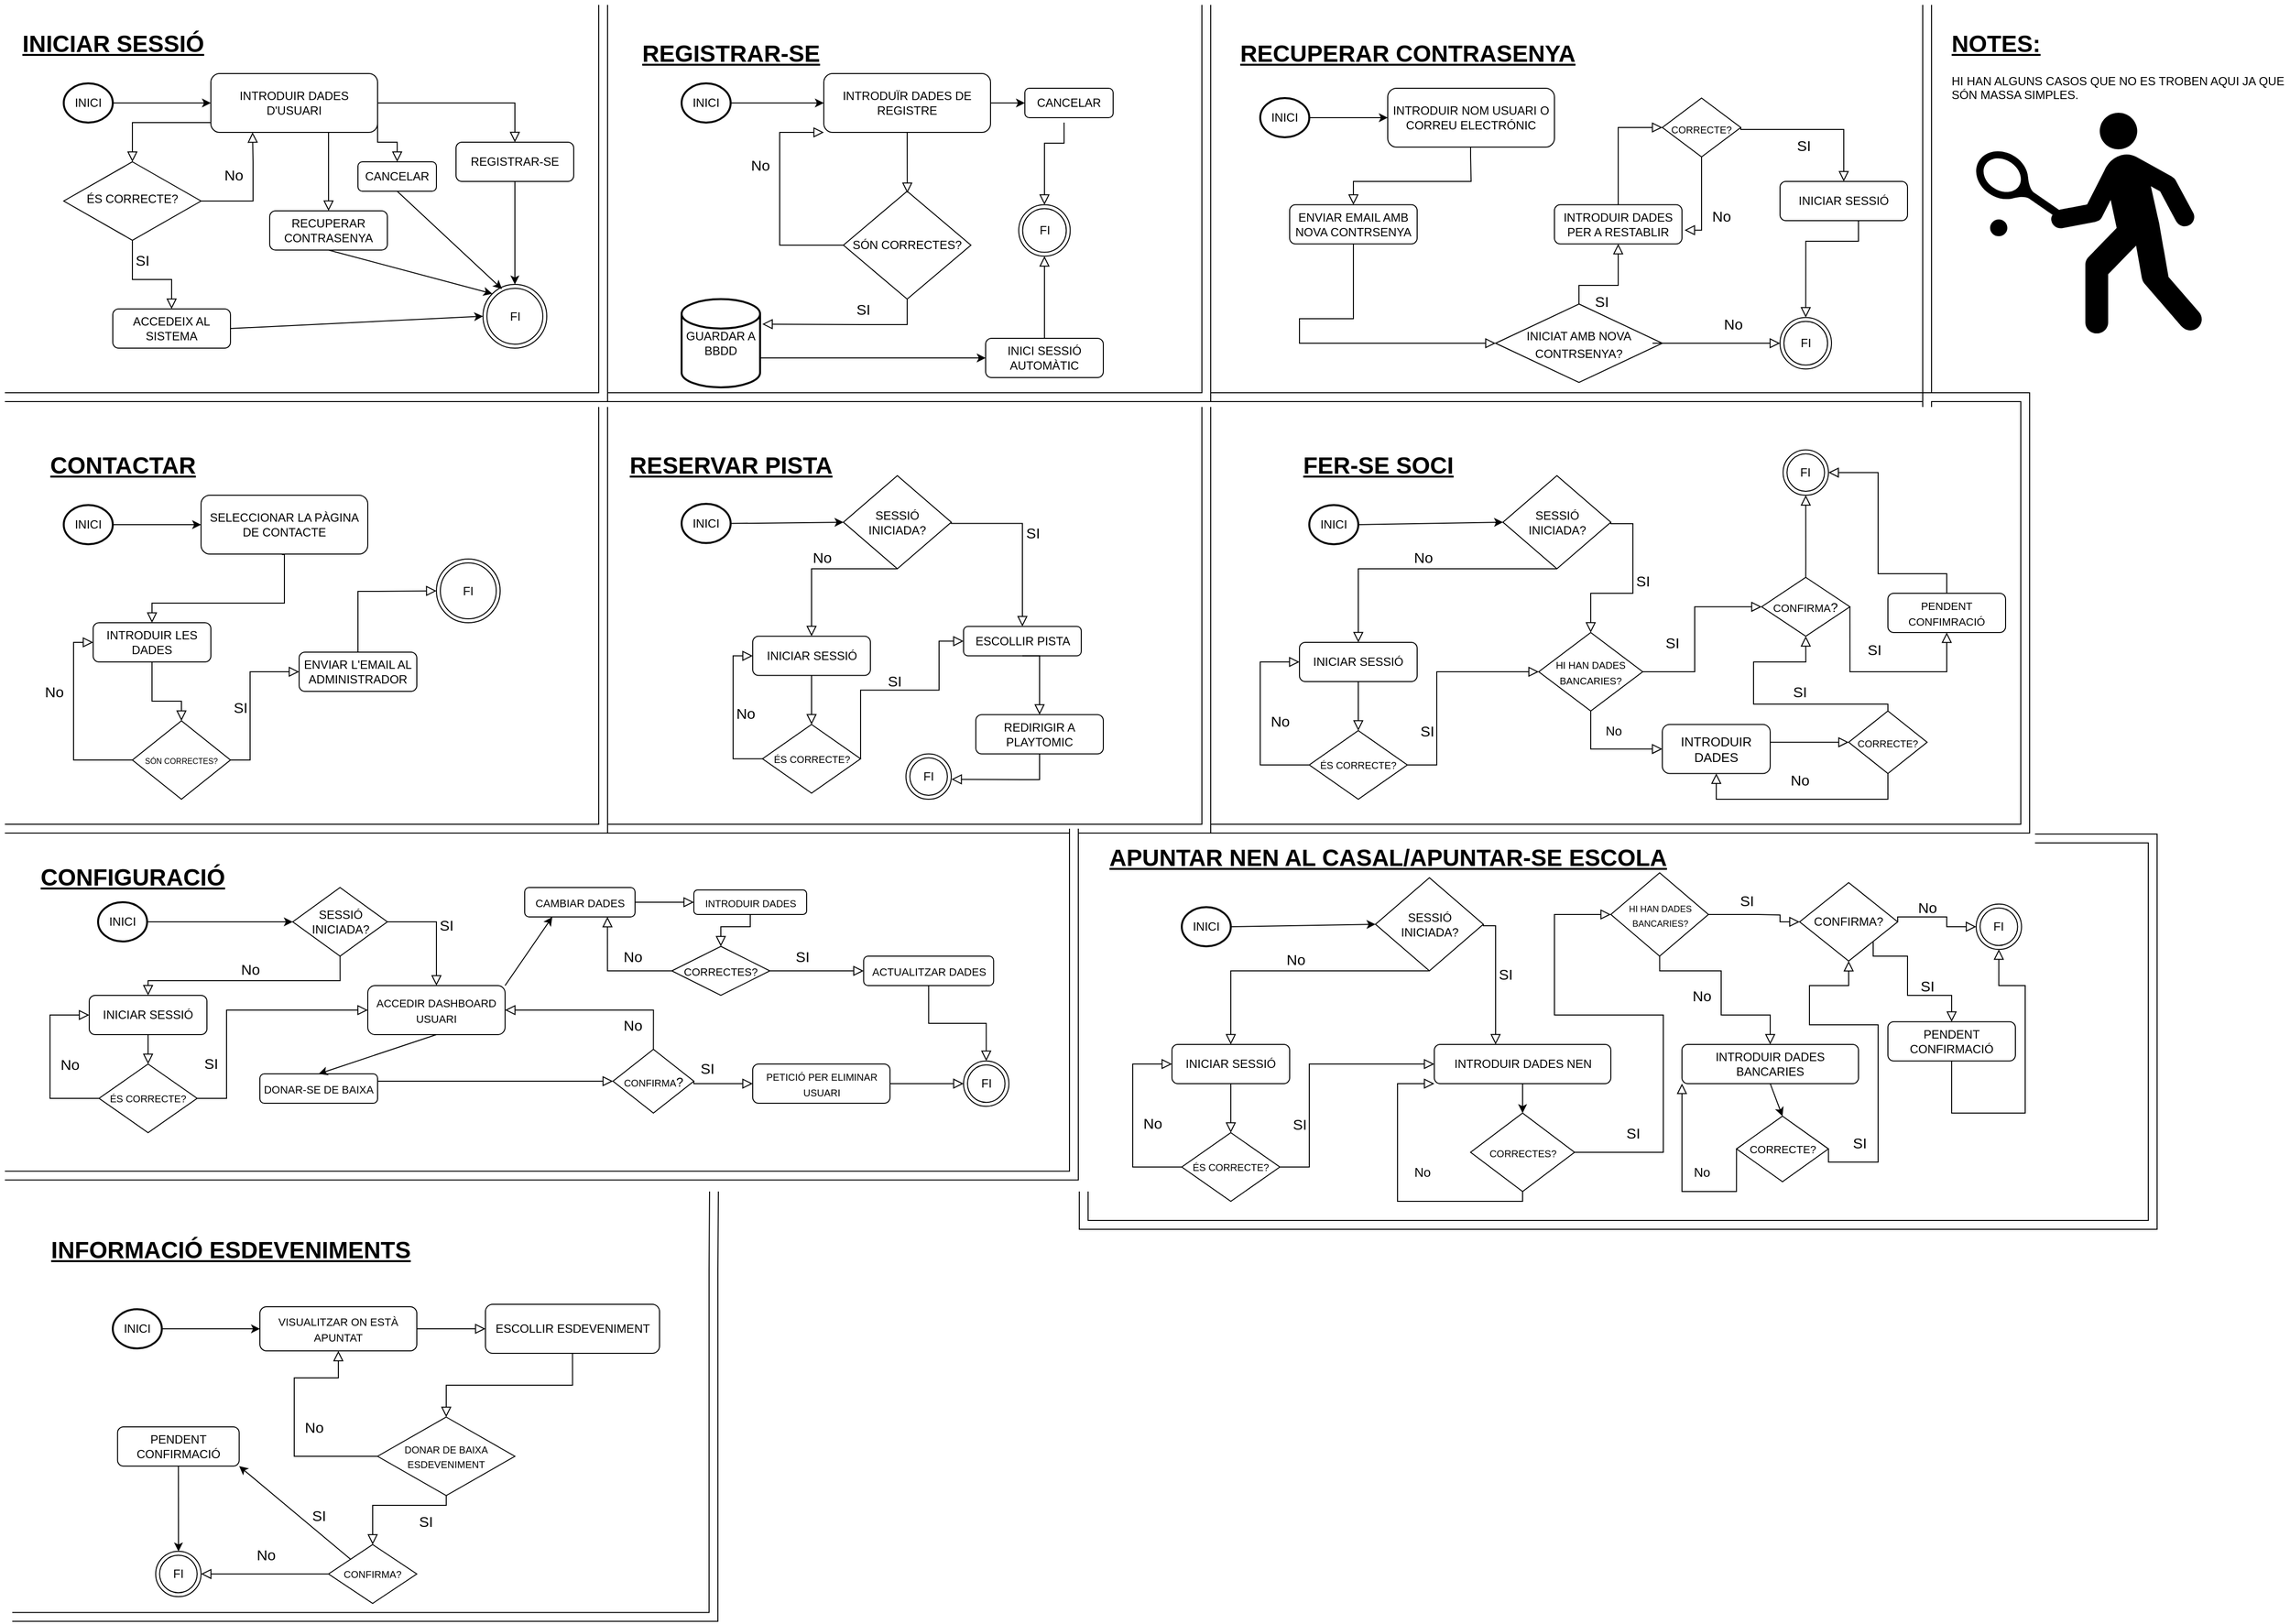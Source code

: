 <mxfile version="13.9.9" type="device"><diagram id="C5RBs43oDa-KdzZeNtuy" name="Page-1"><mxGraphModel dx="1002" dy="581" grid="1" gridSize="10" guides="1" tooltips="1" connect="1" arrows="1" fold="1" page="1" pageScale="1" pageWidth="2339" pageHeight="3300" math="0" shadow="0"><root><mxCell id="WIyWlLk6GJQsqaUBKTNV-0"/><mxCell id="WIyWlLk6GJQsqaUBKTNV-1" parent="WIyWlLk6GJQsqaUBKTNV-0"/><mxCell id="WIyWlLk6GJQsqaUBKTNV-2" value="" style="rounded=0;html=1;jettySize=auto;orthogonalLoop=1;fontSize=11;endArrow=block;endFill=0;endSize=8;strokeWidth=1;shadow=0;labelBackgroundColor=none;edgeStyle=orthogonalEdgeStyle;" parent="WIyWlLk6GJQsqaUBKTNV-1" source="WIyWlLk6GJQsqaUBKTNV-3" target="WIyWlLk6GJQsqaUBKTNV-6" edge="1"><mxGeometry relative="1" as="geometry"><Array as="points"><mxPoint x="230" y="130"/><mxPoint x="230" y="130"/></Array></mxGeometry></mxCell><mxCell id="WIyWlLk6GJQsqaUBKTNV-3" value="INTRODUIR DADES D'USUARI" style="rounded=1;whiteSpace=wrap;html=1;fontSize=12;glass=0;strokeWidth=1;shadow=0;" parent="WIyWlLk6GJQsqaUBKTNV-1" vertex="1"><mxGeometry x="220" y="80" width="170" height="60" as="geometry"/></mxCell><mxCell id="WIyWlLk6GJQsqaUBKTNV-4" value="&lt;span style=&quot;font-size: 15px&quot;&gt;SI&lt;/span&gt;" style="rounded=0;html=1;jettySize=auto;orthogonalLoop=1;fontSize=11;endArrow=block;endFill=0;endSize=8;strokeWidth=1;shadow=0;labelBackgroundColor=none;edgeStyle=orthogonalEdgeStyle;entryX=0.5;entryY=0;entryDx=0;entryDy=0;exitX=0.5;exitY=1;exitDx=0;exitDy=0;" parent="WIyWlLk6GJQsqaUBKTNV-1" source="WIyWlLk6GJQsqaUBKTNV-6" target="WIyWlLk6GJQsqaUBKTNV-11" edge="1"><mxGeometry x="-0.636" y="10" relative="1" as="geometry"><mxPoint as="offset"/><mxPoint x="220" y="290" as="targetPoint"/><Array as="points"><mxPoint x="140" y="290"/><mxPoint x="180" y="290"/></Array></mxGeometry></mxCell><mxCell id="WIyWlLk6GJQsqaUBKTNV-5" value="&lt;font style=&quot;font-size: 15px&quot;&gt;No&lt;/font&gt;" style="edgeStyle=orthogonalEdgeStyle;rounded=0;html=1;jettySize=auto;orthogonalLoop=1;fontSize=11;endArrow=block;endFill=0;endSize=8;strokeWidth=1;shadow=0;labelBackgroundColor=none;entryX=0.25;entryY=1;entryDx=0;entryDy=0;" parent="WIyWlLk6GJQsqaUBKTNV-1" source="WIyWlLk6GJQsqaUBKTNV-6" target="WIyWlLk6GJQsqaUBKTNV-3" edge="1"><mxGeometry x="0.306" y="20" relative="1" as="geometry"><mxPoint as="offset"/><mxPoint x="320" y="160" as="targetPoint"/><Array as="points"><mxPoint x="263" y="210"/><mxPoint x="263" y="170"/></Array></mxGeometry></mxCell><mxCell id="WIyWlLk6GJQsqaUBKTNV-6" value="ÉS CORRECTE?" style="rhombus;whiteSpace=wrap;html=1;shadow=0;fontFamily=Helvetica;fontSize=12;align=center;strokeWidth=1;spacing=6;spacingTop=-4;" parent="WIyWlLk6GJQsqaUBKTNV-1" vertex="1"><mxGeometry x="70" y="170" width="140" height="80" as="geometry"/></mxCell><mxCell id="WIyWlLk6GJQsqaUBKTNV-11" value="ACCEDEIX AL SISTEMA" style="rounded=1;whiteSpace=wrap;html=1;fontSize=12;glass=0;strokeWidth=1;shadow=0;" parent="WIyWlLk6GJQsqaUBKTNV-1" vertex="1"><mxGeometry x="120" y="320" width="120" height="40" as="geometry"/></mxCell><mxCell id="P6WO0Z2J49BkMAFqL9g4-0" value="&lt;u&gt;INICIAR SESSIÓ&lt;/u&gt;" style="text;strokeColor=none;fillColor=none;html=1;fontSize=24;fontStyle=1;verticalAlign=middle;align=center;" parent="WIyWlLk6GJQsqaUBKTNV-1" vertex="1"><mxGeometry x="70" y="30" width="100" height="40" as="geometry"/></mxCell><mxCell id="P6WO0Z2J49BkMAFqL9g4-1" value="INICI" style="strokeWidth=2;html=1;shape=mxgraph.flowchart.start_2;whiteSpace=wrap;" parent="WIyWlLk6GJQsqaUBKTNV-1" vertex="1"><mxGeometry x="70" y="90" width="50" height="40" as="geometry"/></mxCell><mxCell id="P6WO0Z2J49BkMAFqL9g4-4" value="" style="endArrow=classic;html=1;exitX=1;exitY=0.5;exitDx=0;exitDy=0;exitPerimeter=0;entryX=0;entryY=0.5;entryDx=0;entryDy=0;" parent="WIyWlLk6GJQsqaUBKTNV-1" source="P6WO0Z2J49BkMAFqL9g4-1" target="WIyWlLk6GJQsqaUBKTNV-3" edge="1"><mxGeometry width="50" height="50" relative="1" as="geometry"><mxPoint x="160" y="130" as="sourcePoint"/><mxPoint x="210" y="80" as="targetPoint"/></mxGeometry></mxCell><mxCell id="P6WO0Z2J49BkMAFqL9g4-7" value="REGISTRAR-SE" style="rounded=1;whiteSpace=wrap;html=1;fontSize=12;glass=0;strokeWidth=1;shadow=0;" parent="WIyWlLk6GJQsqaUBKTNV-1" vertex="1"><mxGeometry x="470" y="150" width="120" height="40" as="geometry"/></mxCell><mxCell id="P6WO0Z2J49BkMAFqL9g4-8" value="GUARDAR A BBDD" style="strokeWidth=2;html=1;shape=mxgraph.flowchart.database;whiteSpace=wrap;" parent="WIyWlLk6GJQsqaUBKTNV-1" vertex="1"><mxGeometry x="700" y="310" width="80" height="90" as="geometry"/></mxCell><mxCell id="P6WO0Z2J49BkMAFqL9g4-11" value="" style="rounded=0;html=1;jettySize=auto;orthogonalLoop=1;fontSize=11;endArrow=block;endFill=0;endSize=8;strokeWidth=1;shadow=0;labelBackgroundColor=none;edgeStyle=orthogonalEdgeStyle;exitX=1;exitY=0.5;exitDx=0;exitDy=0;entryX=0.5;entryY=0;entryDx=0;entryDy=0;" parent="WIyWlLk6GJQsqaUBKTNV-1" source="WIyWlLk6GJQsqaUBKTNV-3" target="P6WO0Z2J49BkMAFqL9g4-7" edge="1"><mxGeometry relative="1" as="geometry"><mxPoint x="500" y="150" as="sourcePoint"/><mxPoint x="420" y="190" as="targetPoint"/><Array as="points"><mxPoint x="530" y="110"/></Array></mxGeometry></mxCell><mxCell id="P6WO0Z2J49BkMAFqL9g4-12" value="RECUPERAR CONTRASENYA" style="rounded=1;whiteSpace=wrap;html=1;fontSize=12;glass=0;strokeWidth=1;shadow=0;" parent="WIyWlLk6GJQsqaUBKTNV-1" vertex="1"><mxGeometry x="280" y="220" width="120" height="40" as="geometry"/></mxCell><mxCell id="P6WO0Z2J49BkMAFqL9g4-14" value="" style="rounded=0;html=1;jettySize=auto;orthogonalLoop=1;fontSize=11;endArrow=block;endFill=0;endSize=8;strokeWidth=1;shadow=0;labelBackgroundColor=none;edgeStyle=orthogonalEdgeStyle;exitX=0.75;exitY=1;exitDx=0;exitDy=0;entryX=0.5;entryY=0;entryDx=0;entryDy=0;" parent="WIyWlLk6GJQsqaUBKTNV-1" source="WIyWlLk6GJQsqaUBKTNV-3" target="P6WO0Z2J49BkMAFqL9g4-12" edge="1"><mxGeometry relative="1" as="geometry"><mxPoint x="330" y="170.03" as="sourcePoint"/><mxPoint x="470" y="210.03" as="targetPoint"/><Array as="points"><mxPoint x="340" y="140"/></Array></mxGeometry></mxCell><mxCell id="P6WO0Z2J49BkMAFqL9g4-16" value="" style="shape=filledEdge;rounded=0;fixDash=1;endArrow=none;strokeWidth=10;fillColor=#ffffff;edgeStyle=orthogonalEdgeStyle;" parent="WIyWlLk6GJQsqaUBKTNV-1" edge="1"><mxGeometry width="60" height="40" relative="1" as="geometry"><mxPoint x="10" y="410" as="sourcePoint"/><mxPoint x="620" y="10" as="targetPoint"/><Array as="points"><mxPoint x="620" y="410"/><mxPoint x="620" y="10"/></Array></mxGeometry></mxCell><mxCell id="P6WO0Z2J49BkMAFqL9g4-17" value="&lt;u&gt;REGISTRAR-SE&lt;/u&gt;" style="text;strokeColor=none;fillColor=none;html=1;fontSize=24;fontStyle=1;verticalAlign=middle;align=center;" parent="WIyWlLk6GJQsqaUBKTNV-1" vertex="1"><mxGeometry x="700" y="40" width="100" height="40" as="geometry"/></mxCell><mxCell id="P6WO0Z2J49BkMAFqL9g4-18" value="INICI" style="strokeWidth=2;html=1;shape=mxgraph.flowchart.start_2;whiteSpace=wrap;" parent="WIyWlLk6GJQsqaUBKTNV-1" vertex="1"><mxGeometry x="700" y="90" width="50" height="40" as="geometry"/></mxCell><mxCell id="P6WO0Z2J49BkMAFqL9g4-19" value="INTRODUÏR DADES DE REGISTRE" style="rounded=1;whiteSpace=wrap;html=1;fontSize=12;glass=0;strokeWidth=1;shadow=0;" parent="WIyWlLk6GJQsqaUBKTNV-1" vertex="1"><mxGeometry x="845" y="80" width="170" height="60" as="geometry"/></mxCell><mxCell id="P6WO0Z2J49BkMAFqL9g4-20" value="" style="endArrow=classic;html=1;exitX=1;exitY=0.5;exitDx=0;exitDy=0;exitPerimeter=0;entryX=0;entryY=0.5;entryDx=0;entryDy=0;" parent="WIyWlLk6GJQsqaUBKTNV-1" source="P6WO0Z2J49BkMAFqL9g4-18" target="P6WO0Z2J49BkMAFqL9g4-19" edge="1"><mxGeometry width="50" height="50" relative="1" as="geometry"><mxPoint x="760" y="190" as="sourcePoint"/><mxPoint x="810" y="140" as="targetPoint"/></mxGeometry></mxCell><mxCell id="P6WO0Z2J49BkMAFqL9g4-21" value="FI" style="ellipse;shape=doubleEllipse;whiteSpace=wrap;html=1;aspect=fixed;" parent="WIyWlLk6GJQsqaUBKTNV-1" vertex="1"><mxGeometry x="497.5" y="295" width="65" height="65" as="geometry"/></mxCell><mxCell id="P6WO0Z2J49BkMAFqL9g4-22" value="" style="endArrow=classic;html=1;exitX=1;exitY=0.5;exitDx=0;exitDy=0;entryX=0;entryY=0.5;entryDx=0;entryDy=0;" parent="WIyWlLk6GJQsqaUBKTNV-1" source="WIyWlLk6GJQsqaUBKTNV-11" target="P6WO0Z2J49BkMAFqL9g4-21" edge="1"><mxGeometry width="50" height="50" relative="1" as="geometry"><mxPoint x="290" y="360" as="sourcePoint"/><mxPoint x="340" y="310" as="targetPoint"/></mxGeometry></mxCell><mxCell id="P6WO0Z2J49BkMAFqL9g4-23" value="" style="endArrow=classic;html=1;exitX=0.5;exitY=1;exitDx=0;exitDy=0;entryX=0;entryY=0;entryDx=0;entryDy=0;" parent="WIyWlLk6GJQsqaUBKTNV-1" source="P6WO0Z2J49BkMAFqL9g4-12" target="P6WO0Z2J49BkMAFqL9g4-21" edge="1"><mxGeometry width="50" height="50" relative="1" as="geometry"><mxPoint x="260" y="300" as="sourcePoint"/><mxPoint x="525" y="295" as="targetPoint"/></mxGeometry></mxCell><mxCell id="P6WO0Z2J49BkMAFqL9g4-24" value="" style="endArrow=classic;html=1;exitX=0.5;exitY=1;exitDx=0;exitDy=0;entryX=0.5;entryY=0;entryDx=0;entryDy=0;" parent="WIyWlLk6GJQsqaUBKTNV-1" source="P6WO0Z2J49BkMAFqL9g4-7" target="P6WO0Z2J49BkMAFqL9g4-21" edge="1"><mxGeometry width="50" height="50" relative="1" as="geometry"><mxPoint x="460" y="242.5" as="sourcePoint"/><mxPoint x="725" y="237.5" as="targetPoint"/></mxGeometry></mxCell><mxCell id="P6WO0Z2J49BkMAFqL9g4-25" value="CANCELAR" style="rounded=1;whiteSpace=wrap;html=1;fontSize=12;glass=0;strokeWidth=1;shadow=0;" parent="WIyWlLk6GJQsqaUBKTNV-1" vertex="1"><mxGeometry x="370" y="170" width="80" height="30" as="geometry"/></mxCell><mxCell id="P6WO0Z2J49BkMAFqL9g4-26" value="" style="rounded=0;html=1;jettySize=auto;orthogonalLoop=1;fontSize=11;endArrow=block;endFill=0;endSize=8;strokeWidth=1;shadow=0;labelBackgroundColor=none;edgeStyle=orthogonalEdgeStyle;exitX=1;exitY=0.75;exitDx=0;exitDy=0;entryX=0.5;entryY=0;entryDx=0;entryDy=0;" parent="WIyWlLk6GJQsqaUBKTNV-1" source="WIyWlLk6GJQsqaUBKTNV-3" target="P6WO0Z2J49BkMAFqL9g4-25" edge="1"><mxGeometry relative="1" as="geometry"><mxPoint x="427.5" y="145" as="sourcePoint"/><mxPoint x="420" y="225" as="targetPoint"/><Array as="points"><mxPoint x="390" y="150"/><mxPoint x="410" y="150"/></Array></mxGeometry></mxCell><mxCell id="P6WO0Z2J49BkMAFqL9g4-27" value="" style="endArrow=classic;html=1;exitX=0.5;exitY=1;exitDx=0;exitDy=0;entryX=0.298;entryY=0.073;entryDx=0;entryDy=0;entryPerimeter=0;" parent="WIyWlLk6GJQsqaUBKTNV-1" source="P6WO0Z2J49BkMAFqL9g4-25" target="P6WO0Z2J49BkMAFqL9g4-21" edge="1"><mxGeometry width="50" height="50" relative="1" as="geometry"><mxPoint x="440" y="210" as="sourcePoint"/><mxPoint x="490" y="160" as="targetPoint"/></mxGeometry></mxCell><mxCell id="P6WO0Z2J49BkMAFqL9g4-28" value="SÓN CORRECTES?" style="rhombus;whiteSpace=wrap;html=1;" parent="WIyWlLk6GJQsqaUBKTNV-1" vertex="1"><mxGeometry x="865" y="200" width="130" height="110" as="geometry"/></mxCell><mxCell id="P6WO0Z2J49BkMAFqL9g4-29" value="" style="rounded=0;html=1;jettySize=auto;orthogonalLoop=1;fontSize=11;endArrow=block;endFill=0;endSize=8;strokeWidth=1;shadow=0;labelBackgroundColor=none;edgeStyle=orthogonalEdgeStyle;exitX=0.5;exitY=1;exitDx=0;exitDy=0;entryX=0.501;entryY=0.016;entryDx=0;entryDy=0;entryPerimeter=0;" parent="WIyWlLk6GJQsqaUBKTNV-1" source="P6WO0Z2J49BkMAFqL9g4-19" target="P6WO0Z2J49BkMAFqL9g4-28" edge="1"><mxGeometry relative="1" as="geometry"><mxPoint x="740" y="210" as="sourcePoint"/><mxPoint x="930" y="170" as="targetPoint"/><Array as="points"><mxPoint x="930" y="150"/><mxPoint x="930" y="150"/></Array></mxGeometry></mxCell><mxCell id="P6WO0Z2J49BkMAFqL9g4-31" value="&lt;font style=&quot;font-size: 15px&quot;&gt;No&lt;/font&gt;" style="edgeStyle=orthogonalEdgeStyle;rounded=0;html=1;jettySize=auto;orthogonalLoop=1;fontSize=11;endArrow=block;endFill=0;endSize=8;strokeWidth=1;shadow=0;labelBackgroundColor=none;entryX=0;entryY=1;entryDx=0;entryDy=0;exitX=0;exitY=0.5;exitDx=0;exitDy=0;" parent="WIyWlLk6GJQsqaUBKTNV-1" source="P6WO0Z2J49BkMAFqL9g4-28" target="P6WO0Z2J49BkMAFqL9g4-19" edge="1"><mxGeometry x="0.306" y="20" relative="1" as="geometry"><mxPoint as="offset"/><mxPoint x="723.45" y="244.986" as="sourcePoint"/><mxPoint x="776.01" y="175.02" as="targetPoint"/><Array as="points"><mxPoint x="800" y="255"/><mxPoint x="800" y="140"/></Array></mxGeometry></mxCell><mxCell id="P6WO0Z2J49BkMAFqL9g4-32" value="&lt;span style=&quot;font-size: 15px&quot;&gt;SI&lt;/span&gt;" style="rounded=0;html=1;jettySize=auto;orthogonalLoop=1;fontSize=11;endArrow=block;endFill=0;endSize=8;strokeWidth=1;shadow=0;labelBackgroundColor=none;edgeStyle=orthogonalEdgeStyle;entryX=1.029;entryY=0.284;entryDx=0;entryDy=0;exitX=0.5;exitY=1;exitDx=0;exitDy=0;entryPerimeter=0;" parent="WIyWlLk6GJQsqaUBKTNV-1" source="P6WO0Z2J49BkMAFqL9g4-28" target="P6WO0Z2J49BkMAFqL9g4-8" edge="1"><mxGeometry x="-0.182" y="-16" relative="1" as="geometry"><mxPoint as="offset"/><mxPoint x="845" y="310" as="sourcePoint"/><mxPoint x="885" y="380" as="targetPoint"/><Array as="points"><mxPoint x="930" y="336"/><mxPoint x="885" y="336"/></Array></mxGeometry></mxCell><mxCell id="P6WO0Z2J49BkMAFqL9g4-33" value="INICI SESSIÓ AUTOMÀTIC" style="rounded=1;whiteSpace=wrap;html=1;fontSize=12;glass=0;strokeWidth=1;shadow=0;" parent="WIyWlLk6GJQsqaUBKTNV-1" vertex="1"><mxGeometry x="1010" y="350" width="120" height="40" as="geometry"/></mxCell><mxCell id="P6WO0Z2J49BkMAFqL9g4-35" value="" style="endArrow=classic;html=1;fontSize=15;entryX=0;entryY=0.5;entryDx=0;entryDy=0;" parent="WIyWlLk6GJQsqaUBKTNV-1" target="P6WO0Z2J49BkMAFqL9g4-33" edge="1"><mxGeometry width="50" height="50" relative="1" as="geometry"><mxPoint x="780" y="370" as="sourcePoint"/><mxPoint x="980" y="320" as="targetPoint"/></mxGeometry></mxCell><mxCell id="P6WO0Z2J49BkMAFqL9g4-36" value="FI" style="ellipse;shape=doubleEllipse;whiteSpace=wrap;html=1;aspect=fixed;" parent="WIyWlLk6GJQsqaUBKTNV-1" vertex="1"><mxGeometry x="1043.75" y="213.75" width="52.5" height="52.5" as="geometry"/></mxCell><mxCell id="P6WO0Z2J49BkMAFqL9g4-38" value="CANCELAR" style="rounded=1;whiteSpace=wrap;html=1;fontSize=12;glass=0;strokeWidth=1;shadow=0;" parent="WIyWlLk6GJQsqaUBKTNV-1" vertex="1"><mxGeometry x="1050" y="95" width="90" height="30" as="geometry"/></mxCell><mxCell id="P6WO0Z2J49BkMAFqL9g4-39" value="" style="endArrow=classic;html=1;fontSize=15;exitX=1;exitY=0.5;exitDx=0;exitDy=0;entryX=0;entryY=0.5;entryDx=0;entryDy=0;" parent="WIyWlLk6GJQsqaUBKTNV-1" source="P6WO0Z2J49BkMAFqL9g4-19" target="P6WO0Z2J49BkMAFqL9g4-38" edge="1"><mxGeometry width="50" height="50" relative="1" as="geometry"><mxPoint x="1080" y="195" as="sourcePoint"/><mxPoint x="1130" y="145" as="targetPoint"/></mxGeometry></mxCell><mxCell id="P6WO0Z2J49BkMAFqL9g4-42" value="" style="shape=filledEdge;rounded=0;fixDash=1;endArrow=none;strokeWidth=10;fillColor=#ffffff;edgeStyle=orthogonalEdgeStyle;" parent="WIyWlLk6GJQsqaUBKTNV-1" edge="1"><mxGeometry width="60" height="40" relative="1" as="geometry"><mxPoint x="625" y="410" as="sourcePoint"/><mxPoint x="1235" y="10" as="targetPoint"/><Array as="points"><mxPoint x="1235" y="410"/><mxPoint x="1235" y="10"/></Array></mxGeometry></mxCell><mxCell id="P6WO0Z2J49BkMAFqL9g4-44" value="&lt;u&gt;RECUPERAR CONTRASENYA&lt;/u&gt;" style="text;strokeColor=none;fillColor=none;html=1;fontSize=24;fontStyle=1;verticalAlign=middle;align=center;" parent="WIyWlLk6GJQsqaUBKTNV-1" vertex="1"><mxGeometry x="1390" y="40" width="100" height="40" as="geometry"/></mxCell><mxCell id="P6WO0Z2J49BkMAFqL9g4-45" value="INICI" style="strokeWidth=2;html=1;shape=mxgraph.flowchart.start_2;whiteSpace=wrap;" parent="WIyWlLk6GJQsqaUBKTNV-1" vertex="1"><mxGeometry x="1290" y="105" width="50" height="40" as="geometry"/></mxCell><mxCell id="P6WO0Z2J49BkMAFqL9g4-46" value="INTRODUIR NOM USUARI O CORREU ELECTRÓNIC" style="rounded=1;whiteSpace=wrap;html=1;fontSize=12;glass=0;strokeWidth=1;shadow=0;" parent="WIyWlLk6GJQsqaUBKTNV-1" vertex="1"><mxGeometry x="1420" y="95" width="170" height="60" as="geometry"/></mxCell><mxCell id="P6WO0Z2J49BkMAFqL9g4-47" value="" style="endArrow=classic;html=1;fontSize=15;exitX=1;exitY=0.5;exitDx=0;exitDy=0;exitPerimeter=0;entryX=0;entryY=0.5;entryDx=0;entryDy=0;" parent="WIyWlLk6GJQsqaUBKTNV-1" source="P6WO0Z2J49BkMAFqL9g4-45" target="P6WO0Z2J49BkMAFqL9g4-46" edge="1"><mxGeometry width="50" height="50" relative="1" as="geometry"><mxPoint x="1420" y="270" as="sourcePoint"/><mxPoint x="1470" y="220" as="targetPoint"/></mxGeometry></mxCell><mxCell id="P6WO0Z2J49BkMAFqL9g4-50" value="" style="rounded=0;html=1;jettySize=auto;orthogonalLoop=1;fontSize=11;endArrow=block;endFill=0;endSize=8;strokeWidth=1;shadow=0;labelBackgroundColor=none;edgeStyle=orthogonalEdgeStyle;exitX=0.5;exitY=1;exitDx=0;exitDy=0;entryX=0.5;entryY=0;entryDx=0;entryDy=0;" parent="WIyWlLk6GJQsqaUBKTNV-1" target="P6WO0Z2J49BkMAFqL9g4-52" edge="1"><mxGeometry relative="1" as="geometry"><mxPoint x="1504.5" y="155" as="sourcePoint"/><mxPoint x="1505" y="200" as="targetPoint"/><Array as="points"><mxPoint x="1505" y="165"/><mxPoint x="1505" y="165"/><mxPoint x="1505" y="190"/><mxPoint x="1385" y="190"/></Array></mxGeometry></mxCell><mxCell id="P6WO0Z2J49BkMAFqL9g4-52" value="ENVIAR EMAIL AMB NOVA CONTRSENYA" style="rounded=1;whiteSpace=wrap;html=1;fontSize=12;glass=0;strokeWidth=1;shadow=0;" parent="WIyWlLk6GJQsqaUBKTNV-1" vertex="1"><mxGeometry x="1320" y="213.75" width="130" height="40" as="geometry"/></mxCell><mxCell id="P6WO0Z2J49BkMAFqL9g4-53" value="" style="rounded=0;html=1;jettySize=auto;orthogonalLoop=1;fontSize=11;endArrow=block;endFill=0;endSize=8;strokeWidth=1;shadow=0;labelBackgroundColor=none;edgeStyle=orthogonalEdgeStyle;exitX=0.5;exitY=1;exitDx=0;exitDy=0;entryX=0;entryY=0.5;entryDx=0;entryDy=0;" parent="WIyWlLk6GJQsqaUBKTNV-1" source="P6WO0Z2J49BkMAFqL9g4-52" target="P6WO0Z2J49BkMAFqL9g4-54" edge="1"><mxGeometry relative="1" as="geometry"><mxPoint x="1340" y="344.5" as="sourcePoint"/><mxPoint x="1340" y="390.0" as="targetPoint"/><Array as="points"><mxPoint x="1330" y="330"/><mxPoint x="1330" y="355"/></Array></mxGeometry></mxCell><mxCell id="P6WO0Z2J49BkMAFqL9g4-54" value="&lt;span style=&quot;font-size: 12px&quot;&gt;INICIAT AMB NOVA CONTRSENYA?&lt;/span&gt;" style="rhombus;whiteSpace=wrap;html=1;fontSize=15;" parent="WIyWlLk6GJQsqaUBKTNV-1" vertex="1"><mxGeometry x="1530" y="315" width="170" height="80" as="geometry"/></mxCell><mxCell id="P6WO0Z2J49BkMAFqL9g4-55" value="" style="shape=filledEdge;rounded=0;fixDash=1;endArrow=none;strokeWidth=10;fillColor=#ffffff;edgeStyle=orthogonalEdgeStyle;" parent="WIyWlLk6GJQsqaUBKTNV-1" edge="1"><mxGeometry width="60" height="40" relative="1" as="geometry"><mxPoint x="1240" y="410" as="sourcePoint"/><mxPoint x="1970" y="10" as="targetPoint"/><Array as="points"><mxPoint x="1970" y="410"/><mxPoint x="1970" y="10"/></Array></mxGeometry></mxCell><mxCell id="P6WO0Z2J49BkMAFqL9g4-56" value="FI" style="ellipse;shape=doubleEllipse;whiteSpace=wrap;html=1;aspect=fixed;" parent="WIyWlLk6GJQsqaUBKTNV-1" vertex="1"><mxGeometry x="1820" y="328.75" width="52.5" height="52.5" as="geometry"/></mxCell><mxCell id="P6WO0Z2J49BkMAFqL9g4-57" value="&lt;font style=&quot;font-size: 15px&quot;&gt;No&lt;/font&gt;" style="edgeStyle=orthogonalEdgeStyle;rounded=0;html=1;jettySize=auto;orthogonalLoop=1;fontSize=11;endArrow=block;endFill=0;endSize=8;strokeWidth=1;shadow=0;labelBackgroundColor=none;entryX=0;entryY=0.5;entryDx=0;entryDy=0;exitX=1;exitY=0.5;exitDx=0;exitDy=0;" parent="WIyWlLk6GJQsqaUBKTNV-1" source="P6WO0Z2J49BkMAFqL9g4-54" target="P6WO0Z2J49BkMAFqL9g4-56" edge="1"><mxGeometry x="0.306" y="20" relative="1" as="geometry"><mxPoint as="offset"/><mxPoint x="1755" y="352.5" as="sourcePoint"/><mxPoint x="1710" y="267.5" as="targetPoint"/><Array as="points"><mxPoint x="1690" y="355"/><mxPoint x="1690" y="355"/></Array></mxGeometry></mxCell><mxCell id="P6WO0Z2J49BkMAFqL9g4-58" value="INTRODUIR DADES PER A RESTABLIR" style="rounded=1;whiteSpace=wrap;html=1;fontSize=12;glass=0;strokeWidth=1;shadow=0;" parent="WIyWlLk6GJQsqaUBKTNV-1" vertex="1"><mxGeometry x="1590" y="213.75" width="130" height="40" as="geometry"/></mxCell><mxCell id="P6WO0Z2J49BkMAFqL9g4-59" value="&lt;span style=&quot;font-size: 15px&quot;&gt;SI&lt;/span&gt;" style="rounded=0;html=1;jettySize=auto;orthogonalLoop=1;fontSize=11;endArrow=block;endFill=0;endSize=8;strokeWidth=1;shadow=0;labelBackgroundColor=none;edgeStyle=orthogonalEdgeStyle;exitX=0.5;exitY=0;exitDx=0;exitDy=0;entryX=0.5;entryY=1;entryDx=0;entryDy=0;" parent="WIyWlLk6GJQsqaUBKTNV-1" source="P6WO0Z2J49BkMAFqL9g4-54" target="P6WO0Z2J49BkMAFqL9g4-58" edge="1"><mxGeometry x="-0.182" y="-16" relative="1" as="geometry"><mxPoint as="offset"/><mxPoint x="1615" y="266.25" as="sourcePoint"/><mxPoint x="1510" y="296.25" as="targetPoint"/><Array as="points"><mxPoint x="1615" y="296"/><mxPoint x="1655" y="296"/></Array></mxGeometry></mxCell><mxCell id="P6WO0Z2J49BkMAFqL9g4-60" value="&lt;font style=&quot;font-size: 10px&quot;&gt;CORRECTE?&lt;/font&gt;" style="rhombus;whiteSpace=wrap;html=1;fontSize=15;" parent="WIyWlLk6GJQsqaUBKTNV-1" vertex="1"><mxGeometry x="1700" y="105" width="80" height="60" as="geometry"/></mxCell><mxCell id="P6WO0Z2J49BkMAFqL9g4-61" value="" style="rounded=0;html=1;jettySize=auto;orthogonalLoop=1;fontSize=11;endArrow=block;endFill=0;endSize=8;strokeWidth=1;shadow=0;labelBackgroundColor=none;edgeStyle=orthogonalEdgeStyle;exitX=0.5;exitY=0;exitDx=0;exitDy=0;entryX=0;entryY=0.5;entryDx=0;entryDy=0;" parent="WIyWlLk6GJQsqaUBKTNV-1" source="P6WO0Z2J49BkMAFqL9g4-58" target="P6WO0Z2J49BkMAFqL9g4-60" edge="1"><mxGeometry relative="1" as="geometry"><mxPoint x="1660.02" y="150.0" as="sourcePoint"/><mxPoint x="1660.003" y="195.388" as="targetPoint"/><Array as="points"><mxPoint x="1655" y="135"/></Array></mxGeometry></mxCell><mxCell id="P6WO0Z2J49BkMAFqL9g4-62" value="&lt;font style=&quot;font-size: 15px&quot;&gt;No&lt;/font&gt;" style="edgeStyle=orthogonalEdgeStyle;rounded=0;html=1;jettySize=auto;orthogonalLoop=1;fontSize=11;endArrow=block;endFill=0;endSize=8;strokeWidth=1;shadow=0;labelBackgroundColor=none;entryX=1.021;entryY=0.649;entryDx=0;entryDy=0;exitX=0.5;exitY=1;exitDx=0;exitDy=0;entryPerimeter=0;" parent="WIyWlLk6GJQsqaUBKTNV-1" source="P6WO0Z2J49BkMAFqL9g4-60" target="P6WO0Z2J49BkMAFqL9g4-58" edge="1"><mxGeometry x="0.306" y="20" relative="1" as="geometry"><mxPoint as="offset"/><mxPoint x="1729.97" y="199.43" as="sourcePoint"/><mxPoint x="1849.97" y="199.43" as="targetPoint"/><Array as="points"><mxPoint x="1740" y="240"/></Array></mxGeometry></mxCell><mxCell id="P6WO0Z2J49BkMAFqL9g4-63" value="INICIAR SESSIÓ" style="rounded=1;whiteSpace=wrap;html=1;fontSize=12;glass=0;strokeWidth=1;shadow=0;" parent="WIyWlLk6GJQsqaUBKTNV-1" vertex="1"><mxGeometry x="1820" y="190" width="130" height="40" as="geometry"/></mxCell><mxCell id="P6WO0Z2J49BkMAFqL9g4-64" value="&lt;span style=&quot;font-size: 15px&quot;&gt;SI&lt;/span&gt;" style="rounded=0;html=1;jettySize=auto;orthogonalLoop=1;fontSize=11;endArrow=block;endFill=0;endSize=8;strokeWidth=1;shadow=0;labelBackgroundColor=none;edgeStyle=orthogonalEdgeStyle;exitX=1;exitY=0.5;exitDx=0;exitDy=0;entryX=0.5;entryY=0;entryDx=0;entryDy=0;" parent="WIyWlLk6GJQsqaUBKTNV-1" source="P6WO0Z2J49BkMAFqL9g4-60" target="P6WO0Z2J49BkMAFqL9g4-63" edge="1"><mxGeometry x="-0.182" y="-16" relative="1" as="geometry"><mxPoint as="offset"/><mxPoint x="1840" y="156.25" as="sourcePoint"/><mxPoint x="1880" y="95" as="targetPoint"/><Array as="points"><mxPoint x="1780" y="137"/><mxPoint x="1885" y="137"/></Array></mxGeometry></mxCell><mxCell id="P6WO0Z2J49BkMAFqL9g4-65" value="" style="rounded=0;html=1;jettySize=auto;orthogonalLoop=1;fontSize=11;endArrow=block;endFill=0;endSize=8;strokeWidth=1;shadow=0;labelBackgroundColor=none;edgeStyle=orthogonalEdgeStyle;exitX=0.5;exitY=1;exitDx=0;exitDy=0;entryX=0.5;entryY=0;entryDx=0;entryDy=0;" parent="WIyWlLk6GJQsqaUBKTNV-1" source="P6WO0Z2J49BkMAFqL9g4-63" target="P6WO0Z2J49BkMAFqL9g4-56" edge="1"><mxGeometry relative="1" as="geometry"><mxPoint x="1900" y="330" as="sourcePoint"/><mxPoint x="1945" y="251.25" as="targetPoint"/><Array as="points"><mxPoint x="1900" y="230"/><mxPoint x="1900" y="251"/><mxPoint x="1846" y="251"/></Array></mxGeometry></mxCell><mxCell id="P6WO0Z2J49BkMAFqL9g4-66" value="" style="rounded=0;html=1;jettySize=auto;orthogonalLoop=1;fontSize=11;endArrow=block;endFill=0;endSize=8;strokeWidth=1;shadow=0;labelBackgroundColor=none;edgeStyle=orthogonalEdgeStyle;exitX=0.444;exitY=1.167;exitDx=0;exitDy=0;entryX=0.5;entryY=0;entryDx=0;entryDy=0;exitPerimeter=0;" parent="WIyWlLk6GJQsqaUBKTNV-1" source="P6WO0Z2J49BkMAFqL9g4-38" target="P6WO0Z2J49BkMAFqL9g4-36" edge="1"><mxGeometry relative="1" as="geometry"><mxPoint x="1130" y="230" as="sourcePoint"/><mxPoint x="1175" y="151.25" as="targetPoint"/><Array as="points"><mxPoint x="1090" y="151"/><mxPoint x="1070" y="151"/></Array></mxGeometry></mxCell><mxCell id="P6WO0Z2J49BkMAFqL9g4-67" value="" style="rounded=0;html=1;jettySize=auto;orthogonalLoop=1;fontSize=11;endArrow=block;endFill=0;endSize=8;strokeWidth=1;shadow=0;labelBackgroundColor=none;edgeStyle=orthogonalEdgeStyle;exitX=0.5;exitY=0;exitDx=0;exitDy=0;entryX=0.5;entryY=1;entryDx=0;entryDy=0;" parent="WIyWlLk6GJQsqaUBKTNV-1" source="P6WO0Z2J49BkMAFqL9g4-33" target="P6WO0Z2J49BkMAFqL9g4-36" edge="1"><mxGeometry relative="1" as="geometry"><mxPoint x="1159.96" y="245.01" as="sourcePoint"/><mxPoint x="1140" y="328.75" as="targetPoint"/><Array as="points"><mxPoint x="1070" y="300"/><mxPoint x="1070" y="300"/></Array></mxGeometry></mxCell><mxCell id="P6WO0Z2J49BkMAFqL9g4-68" value="&lt;u&gt;CONTACTAR&lt;/u&gt;" style="text;strokeColor=none;fillColor=none;html=1;fontSize=24;fontStyle=1;verticalAlign=middle;align=center;" parent="WIyWlLk6GJQsqaUBKTNV-1" vertex="1"><mxGeometry x="80" y="460" width="100" height="40" as="geometry"/></mxCell><mxCell id="P6WO0Z2J49BkMAFqL9g4-69" value="INICI" style="strokeWidth=2;html=1;shape=mxgraph.flowchart.start_2;whiteSpace=wrap;" parent="WIyWlLk6GJQsqaUBKTNV-1" vertex="1"><mxGeometry x="70" y="520" width="50" height="40" as="geometry"/></mxCell><mxCell id="B796brlB9l-2f6n3gVJi-0" value="" style="endArrow=classic;html=1;exitX=1;exitY=0.5;exitDx=0;exitDy=0;exitPerimeter=0;entryX=0;entryY=0.5;entryDx=0;entryDy=0;" parent="WIyWlLk6GJQsqaUBKTNV-1" source="P6WO0Z2J49BkMAFqL9g4-69" target="B796brlB9l-2f6n3gVJi-1" edge="1"><mxGeometry width="50" height="50" relative="1" as="geometry"><mxPoint x="130" y="570" as="sourcePoint"/><mxPoint x="210" y="540" as="targetPoint"/></mxGeometry></mxCell><mxCell id="B796brlB9l-2f6n3gVJi-1" value="SELECCIONAR LA PÀGINA DE CONTACTE" style="rounded=1;whiteSpace=wrap;html=1;fontSize=12;glass=0;strokeWidth=1;shadow=0;" parent="WIyWlLk6GJQsqaUBKTNV-1" vertex="1"><mxGeometry x="210" y="510" width="170" height="60" as="geometry"/></mxCell><mxCell id="B796brlB9l-2f6n3gVJi-2" value="INTRODUIR LES DADES" style="rounded=1;whiteSpace=wrap;html=1;fontSize=12;glass=0;strokeWidth=1;shadow=0;" parent="WIyWlLk6GJQsqaUBKTNV-1" vertex="1"><mxGeometry x="100" y="640" width="120" height="40" as="geometry"/></mxCell><mxCell id="B796brlB9l-2f6n3gVJi-3" value="" style="rounded=0;html=1;jettySize=auto;orthogonalLoop=1;fontSize=11;endArrow=block;endFill=0;endSize=8;strokeWidth=1;shadow=0;labelBackgroundColor=none;edgeStyle=orthogonalEdgeStyle;exitX=0.485;exitY=1.009;exitDx=0;exitDy=0;entryX=0.5;entryY=0;entryDx=0;entryDy=0;exitPerimeter=0;" parent="WIyWlLk6GJQsqaUBKTNV-1" source="B796brlB9l-2f6n3gVJi-1" target="B796brlB9l-2f6n3gVJi-2" edge="1"><mxGeometry relative="1" as="geometry"><mxPoint x="298.75" y="570" as="sourcePoint"/><mxPoint x="291.25" y="650" as="targetPoint"/><Array as="points"><mxPoint x="295" y="570"/><mxPoint x="295" y="620"/><mxPoint x="160" y="620"/></Array></mxGeometry></mxCell><mxCell id="B796brlB9l-2f6n3gVJi-4" value="&lt;font style=&quot;font-size: 8px&quot;&gt;SÓN CORRECTES?&lt;/font&gt;" style="rhombus;whiteSpace=wrap;html=1;" parent="WIyWlLk6GJQsqaUBKTNV-1" vertex="1"><mxGeometry x="140" y="740" width="100" height="80" as="geometry"/></mxCell><mxCell id="B796brlB9l-2f6n3gVJi-6" value="" style="edgeStyle=orthogonalEdgeStyle;rounded=0;html=1;jettySize=auto;orthogonalLoop=1;fontSize=11;endArrow=block;endFill=0;endSize=8;strokeWidth=1;shadow=0;labelBackgroundColor=none;entryX=0.5;entryY=0;entryDx=0;entryDy=0;exitX=0.5;exitY=1;exitDx=0;exitDy=0;" parent="WIyWlLk6GJQsqaUBKTNV-1" source="B796brlB9l-2f6n3gVJi-2" target="B796brlB9l-2f6n3gVJi-4" edge="1"><mxGeometry x="0.111" y="10" relative="1" as="geometry"><mxPoint x="10" y="10" as="offset"/><mxPoint x="99.5" y="690" as="targetPoint"/><Array as="points"><mxPoint x="160" y="720"/><mxPoint x="190" y="720"/></Array><mxPoint x="47" y="760" as="sourcePoint"/></mxGeometry></mxCell><mxCell id="B796brlB9l-2f6n3gVJi-8" value="&lt;font style=&quot;font-size: 15px&quot;&gt;No&lt;/font&gt;" style="edgeStyle=orthogonalEdgeStyle;rounded=0;html=1;jettySize=auto;orthogonalLoop=1;fontSize=11;endArrow=block;endFill=0;endSize=8;strokeWidth=1;shadow=0;labelBackgroundColor=none;entryX=0;entryY=0.5;entryDx=0;entryDy=0;exitX=0;exitY=0.5;exitDx=0;exitDy=0;" parent="WIyWlLk6GJQsqaUBKTNV-1" source="B796brlB9l-2f6n3gVJi-4" target="B796brlB9l-2f6n3gVJi-2" edge="1"><mxGeometry x="0.306" y="20" relative="1" as="geometry"><mxPoint as="offset"/><mxPoint x="79.5" y="730" as="targetPoint"/><Array as="points"><mxPoint x="80" y="780"/><mxPoint x="80" y="660"/></Array><mxPoint x="27" y="800" as="sourcePoint"/></mxGeometry></mxCell><mxCell id="B796brlB9l-2f6n3gVJi-9" value="ENVIAR L'EMAIL AL ADMINISTRADOR" style="rounded=1;whiteSpace=wrap;html=1;fontSize=12;glass=0;strokeWidth=1;shadow=0;" parent="WIyWlLk6GJQsqaUBKTNV-1" vertex="1"><mxGeometry x="310" y="670" width="120" height="40" as="geometry"/></mxCell><mxCell id="B796brlB9l-2f6n3gVJi-10" value="&lt;span style=&quot;font-size: 15px&quot;&gt;SI&lt;/span&gt;" style="rounded=0;html=1;jettySize=auto;orthogonalLoop=1;fontSize=11;endArrow=block;endFill=0;endSize=8;strokeWidth=1;shadow=0;labelBackgroundColor=none;edgeStyle=orthogonalEdgeStyle;entryX=0;entryY=0.5;entryDx=0;entryDy=0;exitX=1;exitY=0.5;exitDx=0;exitDy=0;" parent="WIyWlLk6GJQsqaUBKTNV-1" source="B796brlB9l-2f6n3gVJi-4" target="B796brlB9l-2f6n3gVJi-9" edge="1"><mxGeometry x="-0.076" y="10" relative="1" as="geometry"><mxPoint as="offset"/><mxPoint x="314.98" y="830" as="targetPoint"/><Array as="points"><mxPoint x="260" y="780"/><mxPoint x="260" y="690"/></Array><mxPoint x="274.98" y="760" as="sourcePoint"/></mxGeometry></mxCell><mxCell id="B796brlB9l-2f6n3gVJi-11" value="FI" style="ellipse;shape=doubleEllipse;whiteSpace=wrap;html=1;aspect=fixed;" parent="WIyWlLk6GJQsqaUBKTNV-1" vertex="1"><mxGeometry x="450" y="575" width="65" height="65" as="geometry"/></mxCell><mxCell id="B796brlB9l-2f6n3gVJi-12" value="" style="rounded=0;html=1;jettySize=auto;orthogonalLoop=1;fontSize=11;endArrow=block;endFill=0;endSize=8;strokeWidth=1;shadow=0;labelBackgroundColor=none;edgeStyle=orthogonalEdgeStyle;exitX=0.5;exitY=0;exitDx=0;exitDy=0;entryX=0;entryY=0.5;entryDx=0;entryDy=0;" parent="WIyWlLk6GJQsqaUBKTNV-1" source="B796brlB9l-2f6n3gVJi-9" target="B796brlB9l-2f6n3gVJi-11" edge="1"><mxGeometry relative="1" as="geometry"><mxPoint x="352.45" y="575.06" as="sourcePoint"/><mxPoint x="220" y="644.52" as="targetPoint"/><Array as="points"><mxPoint x="370" y="608"/><mxPoint x="390" y="608"/></Array></mxGeometry></mxCell><mxCell id="B796brlB9l-2f6n3gVJi-14" value="" style="shape=filledEdge;rounded=0;fixDash=1;endArrow=none;strokeWidth=10;fillColor=#ffffff;edgeStyle=orthogonalEdgeStyle;" parent="WIyWlLk6GJQsqaUBKTNV-1" edge="1"><mxGeometry width="60" height="40" relative="1" as="geometry"><mxPoint x="10" y="850" as="sourcePoint"/><mxPoint x="620" y="420" as="targetPoint"/><Array as="points"><mxPoint x="620" y="850"/><mxPoint x="620" y="450"/></Array></mxGeometry></mxCell><mxCell id="B796brlB9l-2f6n3gVJi-15" value="&lt;u&gt;RESERVAR PISTA&lt;/u&gt;" style="text;strokeColor=none;fillColor=none;html=1;fontSize=24;fontStyle=1;verticalAlign=middle;align=center;" parent="WIyWlLk6GJQsqaUBKTNV-1" vertex="1"><mxGeometry x="700" y="460" width="100" height="40" as="geometry"/></mxCell><mxCell id="B796brlB9l-2f6n3gVJi-16" value="INICI" style="strokeWidth=2;html=1;shape=mxgraph.flowchart.start_2;whiteSpace=wrap;" parent="WIyWlLk6GJQsqaUBKTNV-1" vertex="1"><mxGeometry x="700" y="518.75" width="50" height="40" as="geometry"/></mxCell><mxCell id="B796brlB9l-2f6n3gVJi-17" value="" style="endArrow=classic;html=1;exitX=1;exitY=0.5;exitDx=0;exitDy=0;exitPerimeter=0;entryX=0;entryY=0.5;entryDx=0;entryDy=0;" parent="WIyWlLk6GJQsqaUBKTNV-1" source="B796brlB9l-2f6n3gVJi-16" target="B796brlB9l-2f6n3gVJi-19" edge="1"><mxGeometry width="50" height="50" relative="1" as="geometry"><mxPoint x="822.5" y="568.75" as="sourcePoint"/><mxPoint x="902.5" y="538.75" as="targetPoint"/></mxGeometry></mxCell><mxCell id="B796brlB9l-2f6n3gVJi-19" value="SESSIÓ&lt;br&gt;INICIADA?" style="rhombus;whiteSpace=wrap;html=1;" parent="WIyWlLk6GJQsqaUBKTNV-1" vertex="1"><mxGeometry x="865" y="490" width="110" height="95" as="geometry"/></mxCell><mxCell id="B796brlB9l-2f6n3gVJi-20" value="INICIAR SESSIÓ" style="rounded=1;whiteSpace=wrap;html=1;" parent="WIyWlLk6GJQsqaUBKTNV-1" vertex="1"><mxGeometry x="772.5" y="653.75" width="120" height="40" as="geometry"/></mxCell><mxCell id="B796brlB9l-2f6n3gVJi-21" value="&lt;font style=&quot;font-size: 15px&quot;&gt;No&lt;/font&gt;" style="edgeStyle=orthogonalEdgeStyle;rounded=0;html=1;jettySize=auto;orthogonalLoop=1;fontSize=11;endArrow=block;endFill=0;endSize=8;strokeWidth=1;shadow=0;labelBackgroundColor=none;entryX=0.5;entryY=0;entryDx=0;entryDy=0;exitX=0.5;exitY=1;exitDx=0;exitDy=0;" parent="WIyWlLk6GJQsqaUBKTNV-1" source="B796brlB9l-2f6n3gVJi-19" target="B796brlB9l-2f6n3gVJi-20" edge="1"><mxGeometry x="-0.013" y="-12" relative="1" as="geometry"><mxPoint as="offset"/><mxPoint x="947.5" y="613.74" as="targetPoint"/><Array as="points"><mxPoint x="832.5" y="585.75"/></Array><mxPoint x="952.5" y="585.75" as="sourcePoint"/></mxGeometry></mxCell><mxCell id="B796brlB9l-2f6n3gVJi-22" value="&lt;font style=&quot;font-size: 10px&quot;&gt;ÉS CORRECTE?&lt;/font&gt;" style="rhombus;whiteSpace=wrap;html=1;" parent="WIyWlLk6GJQsqaUBKTNV-1" vertex="1"><mxGeometry x="782.5" y="743.75" width="100" height="70" as="geometry"/></mxCell><mxCell id="B796brlB9l-2f6n3gVJi-23" value="&lt;font style=&quot;font-size: 15px&quot;&gt;No&lt;/font&gt;" style="edgeStyle=orthogonalEdgeStyle;rounded=0;html=1;jettySize=auto;orthogonalLoop=1;fontSize=11;endArrow=block;endFill=0;endSize=8;strokeWidth=1;shadow=0;labelBackgroundColor=none;entryX=0;entryY=0.5;entryDx=0;entryDy=0;exitX=0;exitY=0.5;exitDx=0;exitDy=0;" parent="WIyWlLk6GJQsqaUBKTNV-1" source="B796brlB9l-2f6n3gVJi-22" target="B796brlB9l-2f6n3gVJi-20" edge="1"><mxGeometry x="-0.013" y="-12" relative="1" as="geometry"><mxPoint as="offset"/><mxPoint x="882.5" y="771.26" as="targetPoint"/><Array as="points"><mxPoint x="752.5" y="778.75"/><mxPoint x="752.5" y="673.75"/></Array><mxPoint x="1007.5" y="703.76" as="sourcePoint"/></mxGeometry></mxCell><mxCell id="B796brlB9l-2f6n3gVJi-24" value="" style="rounded=0;html=1;jettySize=auto;orthogonalLoop=1;fontSize=11;endArrow=block;endFill=0;endSize=8;strokeWidth=1;shadow=0;labelBackgroundColor=none;edgeStyle=orthogonalEdgeStyle;exitX=0.5;exitY=1;exitDx=0;exitDy=0;entryX=0.5;entryY=0;entryDx=0;entryDy=0;" parent="WIyWlLk6GJQsqaUBKTNV-1" source="B796brlB9l-2f6n3gVJi-20" target="B796brlB9l-2f6n3gVJi-22" edge="1"><mxGeometry relative="1" as="geometry"><mxPoint x="882.5" y="766.25" as="sourcePoint"/><mxPoint x="962.5" y="703.75" as="targetPoint"/><Array as="points"><mxPoint x="832.5" y="723.75"/><mxPoint x="832.5" y="723.75"/></Array></mxGeometry></mxCell><mxCell id="B796brlB9l-2f6n3gVJi-25" value="ESCOLLIR PISTA" style="rounded=1;whiteSpace=wrap;html=1;" parent="WIyWlLk6GJQsqaUBKTNV-1" vertex="1"><mxGeometry x="987.5" y="643.75" width="120" height="30" as="geometry"/></mxCell><mxCell id="B796brlB9l-2f6n3gVJi-26" value="&lt;span style=&quot;font-size: 15px&quot;&gt;SI&lt;/span&gt;" style="rounded=0;html=1;jettySize=auto;orthogonalLoop=1;fontSize=11;endArrow=block;endFill=0;endSize=8;strokeWidth=1;shadow=0;labelBackgroundColor=none;edgeStyle=orthogonalEdgeStyle;entryX=0.5;entryY=0;entryDx=0;entryDy=0;exitX=1;exitY=0.5;exitDx=0;exitDy=0;" parent="WIyWlLk6GJQsqaUBKTNV-1" source="B796brlB9l-2f6n3gVJi-19" target="B796brlB9l-2f6n3gVJi-25" edge="1"><mxGeometry x="-0.076" y="10" relative="1" as="geometry"><mxPoint as="offset"/><mxPoint x="1122.5" y="491.25" as="targetPoint"/><Array as="points"><mxPoint x="1047.5" y="538.75"/></Array><mxPoint x="1052.5" y="581.25" as="sourcePoint"/></mxGeometry></mxCell><mxCell id="B796brlB9l-2f6n3gVJi-27" value="&lt;span style=&quot;font-size: 15px&quot;&gt;SI&lt;/span&gt;" style="rounded=0;html=1;jettySize=auto;orthogonalLoop=1;fontSize=11;endArrow=block;endFill=0;endSize=8;strokeWidth=1;shadow=0;labelBackgroundColor=none;edgeStyle=orthogonalEdgeStyle;entryX=0;entryY=0.5;entryDx=0;entryDy=0;exitX=1;exitY=0.5;exitDx=0;exitDy=0;" parent="WIyWlLk6GJQsqaUBKTNV-1" source="B796brlB9l-2f6n3gVJi-22" target="B796brlB9l-2f6n3gVJi-25" edge="1"><mxGeometry x="-0.076" y="10" relative="1" as="geometry"><mxPoint as="offset"/><mxPoint x="977.5" y="813.75" as="targetPoint"/><Array as="points"><mxPoint x="882.5" y="708.75"/><mxPoint x="962.5" y="708.75"/><mxPoint x="962.5" y="658.75"/></Array><mxPoint x="942.5" y="708.75" as="sourcePoint"/></mxGeometry></mxCell><mxCell id="B796brlB9l-2f6n3gVJi-28" value="REDIRIGIR A PLAYTOMIC" style="rounded=1;whiteSpace=wrap;html=1;" parent="WIyWlLk6GJQsqaUBKTNV-1" vertex="1"><mxGeometry x="1000" y="733.75" width="130" height="40" as="geometry"/></mxCell><mxCell id="B796brlB9l-2f6n3gVJi-29" value="" style="rounded=0;html=1;jettySize=auto;orthogonalLoop=1;fontSize=11;endArrow=block;endFill=0;endSize=8;strokeWidth=1;shadow=0;labelBackgroundColor=none;edgeStyle=orthogonalEdgeStyle;exitX=0.5;exitY=1;exitDx=0;exitDy=0;" parent="WIyWlLk6GJQsqaUBKTNV-1" source="B796brlB9l-2f6n3gVJi-25" target="B796brlB9l-2f6n3gVJi-28" edge="1"><mxGeometry relative="1" as="geometry"><mxPoint x="1047.08" y="683.75" as="sourcePoint"/><mxPoint x="1047.5" y="733.75" as="targetPoint"/><Array as="points"><mxPoint x="1065" y="674"/></Array></mxGeometry></mxCell><mxCell id="B796brlB9l-2f6n3gVJi-30" value="FI" style="ellipse;shape=doubleEllipse;whiteSpace=wrap;html=1;aspect=fixed;" parent="WIyWlLk6GJQsqaUBKTNV-1" vertex="1"><mxGeometry x="928.75" y="773.75" width="46.25" height="46.25" as="geometry"/></mxCell><mxCell id="B796brlB9l-2f6n3gVJi-31" value="" style="rounded=0;html=1;jettySize=auto;orthogonalLoop=1;fontSize=11;endArrow=block;endFill=0;endSize=8;strokeWidth=1;shadow=0;labelBackgroundColor=none;edgeStyle=orthogonalEdgeStyle;exitX=0.5;exitY=1;exitDx=0;exitDy=0;entryX=1.004;entryY=0.56;entryDx=0;entryDy=0;entryPerimeter=0;" parent="WIyWlLk6GJQsqaUBKTNV-1" source="B796brlB9l-2f6n3gVJi-28" target="B796brlB9l-2f6n3gVJi-30" edge="1"><mxGeometry relative="1" as="geometry"><mxPoint x="1047.5" y="773.75" as="sourcePoint"/><mxPoint x="980" y="820" as="targetPoint"/><Array as="points"><mxPoint x="1065" y="800"/><mxPoint x="1048" y="800"/></Array></mxGeometry></mxCell><mxCell id="B796brlB9l-2f6n3gVJi-33" value="" style="shape=filledEdge;rounded=0;fixDash=1;endArrow=none;strokeWidth=10;fillColor=#ffffff;edgeStyle=orthogonalEdgeStyle;" parent="WIyWlLk6GJQsqaUBKTNV-1" edge="1"><mxGeometry width="60" height="40" relative="1" as="geometry"><mxPoint x="625" y="850" as="sourcePoint"/><mxPoint x="1235" y="420" as="targetPoint"/><Array as="points"><mxPoint x="1235" y="850"/><mxPoint x="1235" y="450"/></Array></mxGeometry></mxCell><mxCell id="B796brlB9l-2f6n3gVJi-34" value="&lt;h1&gt;&lt;u&gt;NOTES:&lt;/u&gt;&lt;/h1&gt;&lt;p&gt;HI HAN ALGUNS CASOS QUE NO ES TROBEN AQUI JA QUE SÓN MASSA SIMPLES.&lt;/p&gt;" style="text;html=1;strokeColor=none;fillColor=none;spacing=5;spacingTop=-20;whiteSpace=wrap;overflow=hidden;rounded=0;" parent="WIyWlLk6GJQsqaUBKTNV-1" vertex="1"><mxGeometry x="1990" y="30" width="349" height="351.25" as="geometry"/></mxCell><mxCell id="B796brlB9l-2f6n3gVJi-35" value="&lt;u&gt;FER-SE SOCI&lt;/u&gt;" style="text;strokeColor=none;fillColor=none;html=1;fontSize=24;fontStyle=1;verticalAlign=middle;align=center;" parent="WIyWlLk6GJQsqaUBKTNV-1" vertex="1"><mxGeometry x="1360" y="460" width="100" height="40" as="geometry"/></mxCell><mxCell id="B796brlB9l-2f6n3gVJi-38" value="INICI" style="strokeWidth=2;html=1;shape=mxgraph.flowchart.start_2;whiteSpace=wrap;" parent="WIyWlLk6GJQsqaUBKTNV-1" vertex="1"><mxGeometry x="1340" y="520" width="50" height="40" as="geometry"/></mxCell><mxCell id="B796brlB9l-2f6n3gVJi-39" value="" style="endArrow=classic;html=1;exitX=1;exitY=0.5;exitDx=0;exitDy=0;exitPerimeter=0;entryX=0;entryY=0.5;entryDx=0;entryDy=0;" parent="WIyWlLk6GJQsqaUBKTNV-1" source="B796brlB9l-2f6n3gVJi-38" target="B796brlB9l-2f6n3gVJi-42" edge="1"><mxGeometry width="50" height="50" relative="1" as="geometry"><mxPoint x="1400" y="570" as="sourcePoint"/><mxPoint x="1480" y="540" as="targetPoint"/></mxGeometry></mxCell><mxCell id="B796brlB9l-2f6n3gVJi-42" value="SESSIÓ&lt;br&gt;INICIADA?" style="rhombus;whiteSpace=wrap;html=1;" parent="WIyWlLk6GJQsqaUBKTNV-1" vertex="1"><mxGeometry x="1537.5" y="490" width="110" height="95" as="geometry"/></mxCell><mxCell id="B796brlB9l-2f6n3gVJi-43" value="&lt;font style=&quot;font-size: 15px&quot;&gt;No&lt;/font&gt;" style="edgeStyle=orthogonalEdgeStyle;rounded=0;html=1;jettySize=auto;orthogonalLoop=1;fontSize=11;endArrow=block;endFill=0;endSize=8;strokeWidth=1;shadow=0;labelBackgroundColor=none;entryX=0.5;entryY=0;entryDx=0;entryDy=0;exitX=0.5;exitY=1;exitDx=0;exitDy=0;" parent="WIyWlLk6GJQsqaUBKTNV-1" source="B796brlB9l-2f6n3gVJi-42" target="B796brlB9l-2f6n3gVJi-47" edge="1"><mxGeometry x="-0.013" y="-12" relative="1" as="geometry"><mxPoint as="offset"/><mxPoint x="1505" y="653.75" as="targetPoint"/><Array as="points"><mxPoint x="1390" y="585"/></Array><mxPoint x="1625" y="585.75" as="sourcePoint"/></mxGeometry></mxCell><mxCell id="B796brlB9l-2f6n3gVJi-44" value="&lt;span style=&quot;font-size: 15px&quot;&gt;SI&lt;/span&gt;" style="rounded=0;html=1;jettySize=auto;orthogonalLoop=1;fontSize=11;endArrow=block;endFill=0;endSize=8;strokeWidth=1;shadow=0;labelBackgroundColor=none;edgeStyle=orthogonalEdgeStyle;entryX=0.5;entryY=0;entryDx=0;entryDy=0;exitX=1;exitY=0.5;exitDx=0;exitDy=0;" parent="WIyWlLk6GJQsqaUBKTNV-1" source="B796brlB9l-2f6n3gVJi-42" target="B796brlB9l-2f6n3gVJi-54" edge="1"><mxGeometry x="-0.076" y="10" relative="1" as="geometry"><mxPoint as="offset"/><mxPoint x="1615" y="643.75" as="targetPoint"/><Array as="points"><mxPoint x="1648" y="539"/><mxPoint x="1670" y="539"/><mxPoint x="1670" y="610"/><mxPoint x="1627" y="610"/></Array><mxPoint x="1725" y="581.25" as="sourcePoint"/></mxGeometry></mxCell><mxCell id="B796brlB9l-2f6n3gVJi-47" value="INICIAR SESSIÓ" style="rounded=1;whiteSpace=wrap;html=1;" parent="WIyWlLk6GJQsqaUBKTNV-1" vertex="1"><mxGeometry x="1330" y="660" width="120" height="40" as="geometry"/></mxCell><mxCell id="B796brlB9l-2f6n3gVJi-48" value="&lt;font style=&quot;font-size: 10px&quot;&gt;ÉS CORRECTE?&lt;/font&gt;" style="rhombus;whiteSpace=wrap;html=1;" parent="WIyWlLk6GJQsqaUBKTNV-1" vertex="1"><mxGeometry x="1340" y="750" width="100" height="70" as="geometry"/></mxCell><mxCell id="B796brlB9l-2f6n3gVJi-49" value="&lt;font style=&quot;font-size: 15px&quot;&gt;No&lt;/font&gt;" style="edgeStyle=orthogonalEdgeStyle;rounded=0;html=1;jettySize=auto;orthogonalLoop=1;fontSize=11;endArrow=block;endFill=0;endSize=8;strokeWidth=1;shadow=0;labelBackgroundColor=none;entryX=0;entryY=0.5;entryDx=0;entryDy=0;exitX=0;exitY=0.5;exitDx=0;exitDy=0;" parent="WIyWlLk6GJQsqaUBKTNV-1" source="B796brlB9l-2f6n3gVJi-48" target="B796brlB9l-2f6n3gVJi-47" edge="1"><mxGeometry x="-0.026" y="-20" relative="1" as="geometry"><mxPoint as="offset"/><mxPoint x="1440" y="777.51" as="targetPoint"/><Array as="points"><mxPoint x="1290" y="785"/><mxPoint x="1290" y="680"/></Array><mxPoint x="1565" y="710.01" as="sourcePoint"/></mxGeometry></mxCell><mxCell id="B796brlB9l-2f6n3gVJi-50" value="" style="rounded=0;html=1;jettySize=auto;orthogonalLoop=1;fontSize=11;endArrow=block;endFill=0;endSize=8;strokeWidth=1;shadow=0;labelBackgroundColor=none;edgeStyle=orthogonalEdgeStyle;exitX=0.5;exitY=1;exitDx=0;exitDy=0;entryX=0.5;entryY=0;entryDx=0;entryDy=0;" parent="WIyWlLk6GJQsqaUBKTNV-1" source="B796brlB9l-2f6n3gVJi-47" target="B796brlB9l-2f6n3gVJi-48" edge="1"><mxGeometry relative="1" as="geometry"><mxPoint x="1440" y="772.5" as="sourcePoint"/><mxPoint x="1520.0" y="710" as="targetPoint"/><Array as="points"><mxPoint x="1390" y="730"/><mxPoint x="1390" y="730"/></Array></mxGeometry></mxCell><mxCell id="B796brlB9l-2f6n3gVJi-51" value="&lt;span style=&quot;font-size: 15px&quot;&gt;SI&lt;/span&gt;" style="rounded=0;html=1;jettySize=auto;orthogonalLoop=1;fontSize=11;endArrow=block;endFill=0;endSize=8;strokeWidth=1;shadow=0;labelBackgroundColor=none;edgeStyle=orthogonalEdgeStyle;entryX=0;entryY=0.5;entryDx=0;entryDy=0;exitX=1;exitY=0.5;exitDx=0;exitDy=0;" parent="WIyWlLk6GJQsqaUBKTNV-1" source="B796brlB9l-2f6n3gVJi-48" target="B796brlB9l-2f6n3gVJi-54" edge="1"><mxGeometry x="-0.432" y="10" relative="1" as="geometry"><mxPoint as="offset"/><mxPoint x="1555" y="663.75" as="targetPoint"/><Array as="points"><mxPoint x="1470" y="785"/><mxPoint x="1470" y="690"/></Array><mxPoint x="1500" y="715" as="sourcePoint"/></mxGeometry></mxCell><mxCell id="B796brlB9l-2f6n3gVJi-54" value="&lt;font size=&quot;1&quot;&gt;HI HAN DADES BANCARIES?&lt;/font&gt;" style="rhombus;whiteSpace=wrap;html=1;fontSize=13;" parent="WIyWlLk6GJQsqaUBKTNV-1" vertex="1"><mxGeometry x="1574" y="650" width="106" height="80" as="geometry"/></mxCell><mxCell id="B796brlB9l-2f6n3gVJi-58" value="" style="shape=mxgraph.signs.sports.tennis;html=1;pointerEvents=1;fillColor=#000000;strokeColor=none;verticalLabelPosition=bottom;verticalAlign=top;align=center;fontSize=13;" parent="WIyWlLk6GJQsqaUBKTNV-1" vertex="1"><mxGeometry x="2020" y="120" width="230" height="225" as="geometry"/></mxCell><mxCell id="B796brlB9l-2f6n3gVJi-163" value="INTRODUIR DADES" style="rounded=1;whiteSpace=wrap;html=1;fontSize=13;" parent="WIyWlLk6GJQsqaUBKTNV-1" vertex="1"><mxGeometry x="1700" y="743.75" width="110" height="50" as="geometry"/></mxCell><mxCell id="B796brlB9l-2f6n3gVJi-164" value="&lt;font style=&quot;font-size: 10px&quot;&gt;CORRECTE?&lt;/font&gt;" style="rhombus;whiteSpace=wrap;html=1;fontSize=13;" parent="WIyWlLk6GJQsqaUBKTNV-1" vertex="1"><mxGeometry x="1890" y="730" width="80" height="63.75" as="geometry"/></mxCell><mxCell id="B796brlB9l-2f6n3gVJi-165" value="" style="rounded=0;html=1;jettySize=auto;orthogonalLoop=1;fontSize=11;endArrow=block;endFill=0;endSize=8;strokeWidth=1;shadow=0;labelBackgroundColor=none;edgeStyle=orthogonalEdgeStyle;exitX=0.5;exitY=1;exitDx=0;exitDy=0;entryX=0;entryY=0.5;entryDx=0;entryDy=0;" parent="WIyWlLk6GJQsqaUBKTNV-1" source="B796brlB9l-2f6n3gVJi-54" target="B796brlB9l-2f6n3gVJi-163" edge="1"><mxGeometry relative="1" as="geometry"><mxPoint x="1647.53" y="750" as="sourcePoint"/><mxPoint x="1647.53" y="800" as="targetPoint"/><Array as="points"><mxPoint x="1627" y="769"/></Array></mxGeometry></mxCell><mxCell id="B796brlB9l-2f6n3gVJi-166" value="" style="rounded=0;html=1;jettySize=auto;orthogonalLoop=1;fontSize=11;endArrow=block;endFill=0;endSize=8;strokeWidth=1;shadow=0;labelBackgroundColor=none;edgeStyle=orthogonalEdgeStyle;exitX=1;exitY=0.5;exitDx=0;exitDy=0;entryX=0;entryY=0.5;entryDx=0;entryDy=0;" parent="WIyWlLk6GJQsqaUBKTNV-1" source="B796brlB9l-2f6n3gVJi-163" target="B796brlB9l-2f6n3gVJi-164" edge="1"><mxGeometry relative="1" as="geometry"><mxPoint x="1848.5" y="774.92" as="sourcePoint"/><mxPoint x="1921.5" y="813.67" as="targetPoint"/><Array as="points"><mxPoint x="1810" y="762"/></Array></mxGeometry></mxCell><mxCell id="B796brlB9l-2f6n3gVJi-167" value="&lt;span style=&quot;font-size: 15px&quot;&gt;No&lt;/span&gt;" style="edgeStyle=orthogonalEdgeStyle;rounded=0;html=1;jettySize=auto;orthogonalLoop=1;fontSize=11;endArrow=block;endFill=0;endSize=8;strokeWidth=1;shadow=0;labelBackgroundColor=none;entryX=0.5;entryY=1;entryDx=0;entryDy=0;exitX=0.5;exitY=1;exitDx=0;exitDy=0;" parent="WIyWlLk6GJQsqaUBKTNV-1" source="B796brlB9l-2f6n3gVJi-164" target="B796brlB9l-2f6n3gVJi-163" edge="1"><mxGeometry x="0.019" y="-20" relative="1" as="geometry"><mxPoint as="offset"/><mxPoint x="1862.5" y="780" as="targetPoint"/><Array as="points"><mxPoint x="1930" y="820"/><mxPoint x="1755" y="820"/></Array><mxPoint x="1872.5" y="885" as="sourcePoint"/></mxGeometry></mxCell><mxCell id="B796brlB9l-2f6n3gVJi-168" value="&lt;font style=&quot;font-size: 11px&quot;&gt;CONFIRMA&lt;/font&gt;?" style="rhombus;whiteSpace=wrap;html=1;fontSize=13;" parent="WIyWlLk6GJQsqaUBKTNV-1" vertex="1"><mxGeometry x="1801.25" y="593.75" width="90" height="60" as="geometry"/></mxCell><mxCell id="B796brlB9l-2f6n3gVJi-169" value="No" style="text;html=1;align=center;verticalAlign=middle;resizable=0;points=[];autosize=1;fontSize=13;" parent="WIyWlLk6GJQsqaUBKTNV-1" vertex="1"><mxGeometry x="1635" y="740" width="30" height="20" as="geometry"/></mxCell><mxCell id="B796brlB9l-2f6n3gVJi-170" value="&lt;span style=&quot;font-size: 15px&quot;&gt;SI&lt;/span&gt;" style="rounded=0;html=1;jettySize=auto;orthogonalLoop=1;fontSize=11;endArrow=block;endFill=0;endSize=8;strokeWidth=1;shadow=0;labelBackgroundColor=none;edgeStyle=orthogonalEdgeStyle;entryX=0;entryY=0.5;entryDx=0;entryDy=0;exitX=1;exitY=0.5;exitDx=0;exitDy=0;" parent="WIyWlLk6GJQsqaUBKTNV-1" source="B796brlB9l-2f6n3gVJi-54" target="B796brlB9l-2f6n3gVJi-168" edge="1"><mxGeometry x="-0.114" y="23" relative="1" as="geometry"><mxPoint as="offset"/><mxPoint x="1733.5" y="730" as="targetPoint"/><Array as="points"><mxPoint x="1733" y="690"/><mxPoint x="1733" y="624"/></Array><mxPoint x="1754" y="619" as="sourcePoint"/></mxGeometry></mxCell><mxCell id="B796brlB9l-2f6n3gVJi-171" value="&lt;span style=&quot;font-size: 15px&quot;&gt;SI&lt;/span&gt;" style="rounded=0;html=1;jettySize=auto;orthogonalLoop=1;fontSize=11;endArrow=block;endFill=0;endSize=8;strokeWidth=1;shadow=0;labelBackgroundColor=none;edgeStyle=orthogonalEdgeStyle;exitX=0.5;exitY=0;exitDx=0;exitDy=0;entryX=0.5;entryY=1;entryDx=0;entryDy=0;" parent="WIyWlLk6GJQsqaUBKTNV-1" source="B796brlB9l-2f6n3gVJi-164" target="B796brlB9l-2f6n3gVJi-168" edge="1"><mxGeometry x="-0.272" y="-13" relative="1" as="geometry"><mxPoint as="offset"/><mxPoint x="1861" y="657" as="targetPoint"/><Array as="points"><mxPoint x="1930" y="723"/><mxPoint x="1793" y="723"/><mxPoint x="1793" y="680"/><mxPoint x="1846" y="680"/></Array><mxPoint x="1740" y="723.11" as="sourcePoint"/></mxGeometry></mxCell><mxCell id="B796brlB9l-2f6n3gVJi-172" value="FI" style="ellipse;shape=doubleEllipse;whiteSpace=wrap;html=1;aspect=fixed;" parent="WIyWlLk6GJQsqaUBKTNV-1" vertex="1"><mxGeometry x="1823.13" y="463.75" width="46.25" height="46.25" as="geometry"/></mxCell><mxCell id="B796brlB9l-2f6n3gVJi-173" value="" style="rounded=0;html=1;jettySize=auto;orthogonalLoop=1;fontSize=11;endArrow=block;endFill=0;endSize=8;strokeWidth=1;shadow=0;labelBackgroundColor=none;edgeStyle=orthogonalEdgeStyle;exitX=0.5;exitY=0;exitDx=0;exitDy=0;entryX=0.5;entryY=1;entryDx=0;entryDy=0;" parent="WIyWlLk6GJQsqaUBKTNV-1" source="B796brlB9l-2f6n3gVJi-168" target="B796brlB9l-2f6n3gVJi-172" edge="1"><mxGeometry relative="1" as="geometry"><mxPoint x="1860" y="565.63" as="sourcePoint"/><mxPoint x="1940" y="558.755" as="targetPoint"/><Array as="points"><mxPoint x="1846" y="580"/><mxPoint x="1846" y="580"/></Array></mxGeometry></mxCell><mxCell id="B796brlB9l-2f6n3gVJi-174" value="&lt;font style=&quot;font-size: 11px&quot;&gt;PENDENT CONFIMRACIÓ&lt;/font&gt;" style="rounded=1;whiteSpace=wrap;html=1;fontSize=13;" parent="WIyWlLk6GJQsqaUBKTNV-1" vertex="1"><mxGeometry x="1930" y="610" width="120" height="40" as="geometry"/></mxCell><mxCell id="B796brlB9l-2f6n3gVJi-175" value="&lt;span style=&quot;font-size: 15px&quot;&gt;SI&lt;/span&gt;" style="rounded=0;html=1;jettySize=auto;orthogonalLoop=1;fontSize=11;endArrow=block;endFill=0;endSize=8;strokeWidth=1;shadow=0;labelBackgroundColor=none;edgeStyle=orthogonalEdgeStyle;entryX=0.5;entryY=1;entryDx=0;entryDy=0;exitX=1;exitY=0.5;exitDx=0;exitDy=0;" parent="WIyWlLk6GJQsqaUBKTNV-1" source="B796brlB9l-2f6n3gVJi-168" target="B796brlB9l-2f6n3gVJi-174" edge="1"><mxGeometry x="-0.114" y="23" relative="1" as="geometry"><mxPoint as="offset"/><mxPoint x="2012.5" y="527.5" as="targetPoint"/><Array as="points"><mxPoint x="1891" y="690"/><mxPoint x="1990" y="690"/></Array><mxPoint x="1891.25" y="593.75" as="sourcePoint"/></mxGeometry></mxCell><mxCell id="B796brlB9l-2f6n3gVJi-176" value="" style="rounded=0;html=1;jettySize=auto;orthogonalLoop=1;fontSize=11;endArrow=block;endFill=0;endSize=8;strokeWidth=1;shadow=0;labelBackgroundColor=none;edgeStyle=orthogonalEdgeStyle;exitX=0.5;exitY=0;exitDx=0;exitDy=0;entryX=1;entryY=0.5;entryDx=0;entryDy=0;" parent="WIyWlLk6GJQsqaUBKTNV-1" source="B796brlB9l-2f6n3gVJi-174" target="B796brlB9l-2f6n3gVJi-172" edge="1"><mxGeometry relative="1" as="geometry"><mxPoint x="1920" y="543.44" as="sourcePoint"/><mxPoint x="2000" y="536.565" as="targetPoint"/><Array as="points"><mxPoint x="1990" y="590"/><mxPoint x="1920" y="590"/><mxPoint x="1920" y="487"/></Array></mxGeometry></mxCell><mxCell id="B796brlB9l-2f6n3gVJi-177" value="" style="shape=filledEdge;rounded=0;fixDash=1;endArrow=none;strokeWidth=10;fillColor=#ffffff;edgeStyle=orthogonalEdgeStyle;" parent="WIyWlLk6GJQsqaUBKTNV-1" edge="1"><mxGeometry width="60" height="40" relative="1" as="geometry"><mxPoint x="1240.0" y="850" as="sourcePoint"/><mxPoint x="1970" y="420" as="targetPoint"/><Array as="points"><mxPoint x="2070" y="850"/><mxPoint x="2070" y="410"/><mxPoint x="1970" y="410"/></Array></mxGeometry></mxCell><mxCell id="B796brlB9l-2f6n3gVJi-179" value="&lt;u&gt;CONFIGURACIÓ&lt;/u&gt;" style="text;strokeColor=none;fillColor=none;html=1;fontSize=24;fontStyle=1;verticalAlign=middle;align=center;" parent="WIyWlLk6GJQsqaUBKTNV-1" vertex="1"><mxGeometry x="90" y="880" width="100" height="40" as="geometry"/></mxCell><mxCell id="B796brlB9l-2f6n3gVJi-180" value="INICI" style="strokeWidth=2;html=1;shape=mxgraph.flowchart.start_2;whiteSpace=wrap;" parent="WIyWlLk6GJQsqaUBKTNV-1" vertex="1"><mxGeometry x="105" y="925" width="50" height="40" as="geometry"/></mxCell><mxCell id="B796brlB9l-2f6n3gVJi-181" value="" style="endArrow=classic;html=1;exitX=1;exitY=0.5;exitDx=0;exitDy=0;exitPerimeter=0;entryX=0;entryY=0.5;entryDx=0;entryDy=0;" parent="WIyWlLk6GJQsqaUBKTNV-1" source="B796brlB9l-2f6n3gVJi-180" target="B796brlB9l-2f6n3gVJi-182" edge="1"><mxGeometry width="50" height="50" relative="1" as="geometry"><mxPoint x="166" y="990" as="sourcePoint"/><mxPoint x="246" y="960" as="targetPoint"/></mxGeometry></mxCell><mxCell id="B796brlB9l-2f6n3gVJi-182" value="SESSIÓ&lt;br&gt;INICIADA?" style="rhombus;whiteSpace=wrap;html=1;" parent="WIyWlLk6GJQsqaUBKTNV-1" vertex="1"><mxGeometry x="303.5" y="910" width="96.5" height="70" as="geometry"/></mxCell><mxCell id="B796brlB9l-2f6n3gVJi-183" value="&lt;font style=&quot;font-size: 15px&quot;&gt;No&lt;/font&gt;" style="edgeStyle=orthogonalEdgeStyle;rounded=0;html=1;jettySize=auto;orthogonalLoop=1;fontSize=11;endArrow=block;endFill=0;endSize=8;strokeWidth=1;shadow=0;labelBackgroundColor=none;entryX=0.5;entryY=0;entryDx=0;entryDy=0;exitX=0.5;exitY=1;exitDx=0;exitDy=0;" parent="WIyWlLk6GJQsqaUBKTNV-1" source="B796brlB9l-2f6n3gVJi-182" target="B796brlB9l-2f6n3gVJi-184" edge="1"><mxGeometry x="-0.013" y="-12" relative="1" as="geometry"><mxPoint as="offset"/><mxPoint x="271" y="1073.75" as="targetPoint"/><Array as="points"><mxPoint x="156" y="1005"/></Array><mxPoint x="391" y="1005.75" as="sourcePoint"/></mxGeometry></mxCell><mxCell id="B796brlB9l-2f6n3gVJi-184" value="INICIAR SESSIÓ" style="rounded=1;whiteSpace=wrap;html=1;" parent="WIyWlLk6GJQsqaUBKTNV-1" vertex="1"><mxGeometry x="96" y="1020" width="120" height="40" as="geometry"/></mxCell><mxCell id="B796brlB9l-2f6n3gVJi-185" value="&lt;font style=&quot;font-size: 10px&quot;&gt;ÉS CORRECTE?&lt;/font&gt;" style="rhombus;whiteSpace=wrap;html=1;" parent="WIyWlLk6GJQsqaUBKTNV-1" vertex="1"><mxGeometry x="106" y="1090" width="100" height="70" as="geometry"/></mxCell><mxCell id="B796brlB9l-2f6n3gVJi-186" value="&lt;font style=&quot;font-size: 15px&quot;&gt;No&lt;/font&gt;" style="edgeStyle=orthogonalEdgeStyle;rounded=0;html=1;jettySize=auto;orthogonalLoop=1;fontSize=11;endArrow=block;endFill=0;endSize=8;strokeWidth=1;shadow=0;labelBackgroundColor=none;entryX=0;entryY=0.5;entryDx=0;entryDy=0;exitX=0;exitY=0.5;exitDx=0;exitDy=0;" parent="WIyWlLk6GJQsqaUBKTNV-1" source="B796brlB9l-2f6n3gVJi-185" target="B796brlB9l-2f6n3gVJi-184" edge="1"><mxGeometry x="-0.026" y="-20" relative="1" as="geometry"><mxPoint as="offset"/><mxPoint x="206" y="1197.51" as="targetPoint"/><Array as="points"><mxPoint x="56" y="1125"/><mxPoint x="56" y="1040"/></Array><mxPoint x="331" y="1130.01" as="sourcePoint"/></mxGeometry></mxCell><mxCell id="B796brlB9l-2f6n3gVJi-187" value="" style="rounded=0;html=1;jettySize=auto;orthogonalLoop=1;fontSize=11;endArrow=block;endFill=0;endSize=8;strokeWidth=1;shadow=0;labelBackgroundColor=none;edgeStyle=orthogonalEdgeStyle;exitX=0.5;exitY=1;exitDx=0;exitDy=0;entryX=0.5;entryY=0;entryDx=0;entryDy=0;" parent="WIyWlLk6GJQsqaUBKTNV-1" source="B796brlB9l-2f6n3gVJi-184" target="B796brlB9l-2f6n3gVJi-185" edge="1"><mxGeometry relative="1" as="geometry"><mxPoint x="206" y="1192.5" as="sourcePoint"/><mxPoint x="180" y="1080" as="targetPoint"/><Array as="points"><mxPoint x="156" y="1080"/><mxPoint x="156" y="1080"/></Array></mxGeometry></mxCell><mxCell id="B796brlB9l-2f6n3gVJi-188" value="&lt;span style=&quot;font-size: 15px&quot;&gt;SI&lt;/span&gt;" style="rounded=0;html=1;jettySize=auto;orthogonalLoop=1;fontSize=11;endArrow=block;endFill=0;endSize=8;strokeWidth=1;shadow=0;labelBackgroundColor=none;edgeStyle=orthogonalEdgeStyle;entryX=0;entryY=0.5;entryDx=0;entryDy=0;exitX=1;exitY=0.5;exitDx=0;exitDy=0;" parent="WIyWlLk6GJQsqaUBKTNV-1" source="B796brlB9l-2f6n3gVJi-185" target="B796brlB9l-2f6n3gVJi-189" edge="1"><mxGeometry x="-0.498" y="16" relative="1" as="geometry"><mxPoint as="offset"/><mxPoint x="340" y="1110" as="targetPoint"/><Array as="points"><mxPoint x="236" y="1125"/><mxPoint x="236" y="1035"/></Array><mxPoint x="266" y="1135" as="sourcePoint"/></mxGeometry></mxCell><mxCell id="B796brlB9l-2f6n3gVJi-189" value="&lt;font style=&quot;font-size: 11px&quot;&gt;ACCEDIR DASHBOARD USUARI&lt;/font&gt;" style="rounded=1;whiteSpace=wrap;html=1;fontSize=13;" parent="WIyWlLk6GJQsqaUBKTNV-1" vertex="1"><mxGeometry x="380" y="1010" width="140" height="50" as="geometry"/></mxCell><mxCell id="B796brlB9l-2f6n3gVJi-190" value="&lt;span style=&quot;font-size: 15px&quot;&gt;SI&lt;/span&gt;" style="rounded=0;html=1;jettySize=auto;orthogonalLoop=1;fontSize=11;endArrow=block;endFill=0;endSize=8;strokeWidth=1;shadow=0;labelBackgroundColor=none;edgeStyle=orthogonalEdgeStyle;entryX=0.5;entryY=0;entryDx=0;entryDy=0;exitX=1;exitY=0.5;exitDx=0;exitDy=0;" parent="WIyWlLk6GJQsqaUBKTNV-1" source="B796brlB9l-2f6n3gVJi-182" target="B796brlB9l-2f6n3gVJi-189" edge="1"><mxGeometry x="-0.076" y="10" relative="1" as="geometry"><mxPoint as="offset"/><mxPoint x="515" y="900" as="targetPoint"/><Array as="points"><mxPoint x="450" y="945"/></Array><mxPoint x="445" y="990" as="sourcePoint"/></mxGeometry></mxCell><mxCell id="B796brlB9l-2f6n3gVJi-191" value="&lt;font style=&quot;font-size: 11px&quot;&gt;DONAR-SE DE BAIXA&lt;/font&gt;" style="rounded=1;whiteSpace=wrap;html=1;fontSize=13;" parent="WIyWlLk6GJQsqaUBKTNV-1" vertex="1"><mxGeometry x="270" y="1100" width="120" height="30" as="geometry"/></mxCell><mxCell id="B796brlB9l-2f6n3gVJi-194" value="&lt;font style=&quot;font-size: 10px&quot;&gt;CONFIRMA&lt;/font&gt;?" style="rhombus;whiteSpace=wrap;html=1;fontSize=13;" parent="WIyWlLk6GJQsqaUBKTNV-1" vertex="1"><mxGeometry x="630" y="1075" width="82.5" height="65" as="geometry"/></mxCell><mxCell id="B796brlB9l-2f6n3gVJi-195" value="" style="edgeStyle=orthogonalEdgeStyle;rounded=0;html=1;jettySize=auto;orthogonalLoop=1;fontSize=11;endArrow=block;endFill=0;endSize=8;strokeWidth=1;shadow=0;labelBackgroundColor=none;entryX=0;entryY=0.5;entryDx=0;entryDy=0;exitX=1;exitY=0.5;exitDx=0;exitDy=0;" parent="WIyWlLk6GJQsqaUBKTNV-1" source="B796brlB9l-2f6n3gVJi-191" target="B796brlB9l-2f6n3gVJi-194" edge="1"><mxGeometry x="1" y="113" relative="1" as="geometry"><mxPoint x="90" y="45" as="offset"/><mxPoint x="284.17" y="1160" as="targetPoint"/><Array as="points"><mxPoint x="390" y="1108"/></Array><mxPoint x="479.92" y="1120" as="sourcePoint"/></mxGeometry></mxCell><mxCell id="B796brlB9l-2f6n3gVJi-196" value="&lt;font style=&quot;font-size: 15px&quot;&gt;No&lt;/font&gt;" style="edgeStyle=orthogonalEdgeStyle;rounded=0;html=1;jettySize=auto;orthogonalLoop=1;fontSize=11;endArrow=block;endFill=0;endSize=8;strokeWidth=1;shadow=0;labelBackgroundColor=none;exitX=0.5;exitY=0;exitDx=0;exitDy=0;entryX=1;entryY=0.5;entryDx=0;entryDy=0;" parent="WIyWlLk6GJQsqaUBKTNV-1" source="B796brlB9l-2f6n3gVJi-194" target="B796brlB9l-2f6n3gVJi-189" edge="1"><mxGeometry x="-0.359" y="15" relative="1" as="geometry"><mxPoint as="offset"/><mxPoint x="610" y="1080" as="targetPoint"/><Array as="points"><mxPoint x="671" y="1035"/></Array><mxPoint x="580" y="1111" as="sourcePoint"/></mxGeometry></mxCell><mxCell id="B796brlB9l-2f6n3gVJi-197" value="&lt;font style=&quot;font-size: 10px&quot;&gt;PETICIÓ PER ELIMINAR USUARI&lt;/font&gt;" style="rounded=1;whiteSpace=wrap;html=1;fontSize=13;" parent="WIyWlLk6GJQsqaUBKTNV-1" vertex="1"><mxGeometry x="772.5" y="1090" width="140" height="40" as="geometry"/></mxCell><mxCell id="B796brlB9l-2f6n3gVJi-198" value="&lt;span style=&quot;font-size: 15px&quot;&gt;SI&lt;/span&gt;" style="rounded=0;html=1;jettySize=auto;orthogonalLoop=1;fontSize=11;endArrow=block;endFill=0;endSize=8;strokeWidth=1;shadow=0;labelBackgroundColor=none;edgeStyle=orthogonalEdgeStyle;exitX=1;exitY=0.5;exitDx=0;exitDy=0;entryX=0;entryY=0.5;entryDx=0;entryDy=0;" parent="WIyWlLk6GJQsqaUBKTNV-1" source="B796brlB9l-2f6n3gVJi-194" target="B796brlB9l-2f6n3gVJi-197" edge="1"><mxGeometry x="-0.498" y="16" relative="1" as="geometry"><mxPoint as="offset"/><mxPoint x="920" y="1160" as="targetPoint"/><Array as="points"><mxPoint x="713" y="1110"/></Array><mxPoint x="738.5" y="1250" as="sourcePoint"/></mxGeometry></mxCell><mxCell id="B796brlB9l-2f6n3gVJi-199" value="FI" style="ellipse;shape=doubleEllipse;whiteSpace=wrap;html=1;aspect=fixed;" parent="WIyWlLk6GJQsqaUBKTNV-1" vertex="1"><mxGeometry x="987.5" y="1086.87" width="46.25" height="46.25" as="geometry"/></mxCell><mxCell id="B796brlB9l-2f6n3gVJi-200" value="" style="rounded=0;html=1;jettySize=auto;orthogonalLoop=1;fontSize=11;endArrow=block;endFill=0;endSize=8;strokeWidth=1;shadow=0;labelBackgroundColor=none;edgeStyle=orthogonalEdgeStyle;entryX=0;entryY=0.5;entryDx=0;entryDy=0;exitX=1;exitY=0.5;exitDx=0;exitDy=0;" parent="WIyWlLk6GJQsqaUBKTNV-1" source="B796brlB9l-2f6n3gVJi-197" target="B796brlB9l-2f6n3gVJi-199" edge="1"><mxGeometry x="-0.498" y="16" relative="1" as="geometry"><mxPoint as="offset"/><mxPoint x="981.88" y="1116.25" as="targetPoint"/><Array as="points"/><mxPoint x="930" y="1116" as="sourcePoint"/></mxGeometry></mxCell><mxCell id="B796brlB9l-2f6n3gVJi-201" value="&lt;font style=&quot;font-size: 11px&quot;&gt;CAMBIAR DADES&lt;/font&gt;" style="rounded=1;whiteSpace=wrap;html=1;fontSize=13;" parent="WIyWlLk6GJQsqaUBKTNV-1" vertex="1"><mxGeometry x="540" y="910" width="112.5" height="30" as="geometry"/></mxCell><mxCell id="B796brlB9l-2f6n3gVJi-202" value="" style="endArrow=classic;html=1;fontSize=13;exitX=1;exitY=0;exitDx=0;exitDy=0;entryX=0.25;entryY=1;entryDx=0;entryDy=0;" parent="WIyWlLk6GJQsqaUBKTNV-1" source="B796brlB9l-2f6n3gVJi-189" target="B796brlB9l-2f6n3gVJi-201" edge="1"><mxGeometry width="50" height="50" relative="1" as="geometry"><mxPoint x="497.5" y="1000" as="sourcePoint"/><mxPoint x="547.5" y="950" as="targetPoint"/></mxGeometry></mxCell><mxCell id="B796brlB9l-2f6n3gVJi-203" value="&lt;font style=&quot;font-size: 10px&quot;&gt;INTRODUIR DADES&lt;/font&gt;" style="rounded=1;whiteSpace=wrap;html=1;fontSize=13;" parent="WIyWlLk6GJQsqaUBKTNV-1" vertex="1"><mxGeometry x="712.5" y="912.5" width="115" height="25" as="geometry"/></mxCell><mxCell id="B796brlB9l-2f6n3gVJi-204" value="" style="rounded=0;html=1;jettySize=auto;orthogonalLoop=1;fontSize=11;endArrow=block;endFill=0;endSize=8;strokeWidth=1;shadow=0;labelBackgroundColor=none;edgeStyle=orthogonalEdgeStyle;exitX=1;exitY=0.5;exitDx=0;exitDy=0;entryX=0;entryY=0.5;entryDx=0;entryDy=0;" parent="WIyWlLk6GJQsqaUBKTNV-1" source="B796brlB9l-2f6n3gVJi-201" target="B796brlB9l-2f6n3gVJi-203" edge="1"><mxGeometry x="-0.498" y="16" relative="1" as="geometry"><mxPoint as="offset"/><mxPoint x="712.5" y="952.5" as="targetPoint"/><Array as="points"><mxPoint x="660" y="925"/><mxPoint x="660" y="925"/></Array><mxPoint x="652.5" y="950" as="sourcePoint"/></mxGeometry></mxCell><mxCell id="B796brlB9l-2f6n3gVJi-205" value="&lt;font style=&quot;font-size: 11px&quot;&gt;CORRECTES?&lt;/font&gt;" style="rhombus;whiteSpace=wrap;html=1;fontSize=13;" parent="WIyWlLk6GJQsqaUBKTNV-1" vertex="1"><mxGeometry x="690" y="970" width="100" height="50" as="geometry"/></mxCell><mxCell id="B796brlB9l-2f6n3gVJi-206" value="&lt;span style=&quot;font-size: 15px&quot;&gt;SI&lt;/span&gt;" style="rounded=0;html=1;jettySize=auto;orthogonalLoop=1;fontSize=11;endArrow=block;endFill=0;endSize=8;strokeWidth=1;shadow=0;labelBackgroundColor=none;edgeStyle=orthogonalEdgeStyle;exitX=1;exitY=0.5;exitDx=0;exitDy=0;entryX=0;entryY=0.5;entryDx=0;entryDy=0;" parent="WIyWlLk6GJQsqaUBKTNV-1" source="B796brlB9l-2f6n3gVJi-205" target="B796brlB9l-2f6n3gVJi-209" edge="1"><mxGeometry x="-0.31" y="15" relative="1" as="geometry"><mxPoint as="offset"/><mxPoint x="873" y="991" as="targetPoint"/><Array as="points"><mxPoint x="870" y="995"/><mxPoint x="870" y="995"/></Array><mxPoint x="812.5" y="988.75" as="sourcePoint"/></mxGeometry></mxCell><mxCell id="B796brlB9l-2f6n3gVJi-207" value="" style="rounded=0;html=1;jettySize=auto;orthogonalLoop=1;fontSize=11;endArrow=block;endFill=0;endSize=8;strokeWidth=1;shadow=0;labelBackgroundColor=none;edgeStyle=orthogonalEdgeStyle;exitX=0.5;exitY=1;exitDx=0;exitDy=0;entryX=0.5;entryY=0;entryDx=0;entryDy=0;" parent="WIyWlLk6GJQsqaUBKTNV-1" source="B796brlB9l-2f6n3gVJi-203" target="B796brlB9l-2f6n3gVJi-205" edge="1"><mxGeometry x="-0.498" y="16" relative="1" as="geometry"><mxPoint as="offset"/><mxPoint x="720" y="970" as="targetPoint"/><Array as="points"><mxPoint x="770" y="950"/><mxPoint x="740" y="950"/></Array><mxPoint x="660" y="970" as="sourcePoint"/></mxGeometry></mxCell><mxCell id="B796brlB9l-2f6n3gVJi-208" value="&lt;font style=&quot;font-size: 15px&quot;&gt;No&lt;/font&gt;" style="edgeStyle=orthogonalEdgeStyle;rounded=0;html=1;jettySize=auto;orthogonalLoop=1;fontSize=11;endArrow=block;endFill=0;endSize=8;strokeWidth=1;shadow=0;labelBackgroundColor=none;entryX=0.75;entryY=1;entryDx=0;entryDy=0;exitX=0;exitY=0.5;exitDx=0;exitDy=0;" parent="WIyWlLk6GJQsqaUBKTNV-1" source="B796brlB9l-2f6n3gVJi-205" target="B796brlB9l-2f6n3gVJi-201" edge="1"><mxGeometry x="-0.337" y="-15" relative="1" as="geometry"><mxPoint as="offset"/><mxPoint x="670" y="940" as="targetPoint"/><Array as="points"><mxPoint x="624" y="995"/></Array><mxPoint x="680" y="1025" as="sourcePoint"/></mxGeometry></mxCell><mxCell id="B796brlB9l-2f6n3gVJi-209" value="&lt;font style=&quot;font-size: 11px&quot;&gt;ACTUALITZAR DADES&lt;/font&gt;" style="rounded=1;whiteSpace=wrap;html=1;fontSize=13;" parent="WIyWlLk6GJQsqaUBKTNV-1" vertex="1"><mxGeometry x="885.63" y="980" width="132.5" height="30" as="geometry"/></mxCell><mxCell id="B796brlB9l-2f6n3gVJi-210" value="" style="rounded=0;html=1;jettySize=auto;orthogonalLoop=1;fontSize=11;endArrow=block;endFill=0;endSize=8;strokeWidth=1;shadow=0;labelBackgroundColor=none;edgeStyle=orthogonalEdgeStyle;entryX=0.5;entryY=0;entryDx=0;entryDy=0;exitX=0.5;exitY=1;exitDx=0;exitDy=0;" parent="WIyWlLk6GJQsqaUBKTNV-1" source="B796brlB9l-2f6n3gVJi-209" target="B796brlB9l-2f6n3gVJi-199" edge="1"><mxGeometry x="-0.498" y="16" relative="1" as="geometry"><mxPoint as="offset"/><mxPoint x="1000.0" y="1049.995" as="targetPoint"/><Array as="points"/><mxPoint x="925" y="1050" as="sourcePoint"/></mxGeometry></mxCell><mxCell id="B796brlB9l-2f6n3gVJi-211" value="" style="endArrow=classic;html=1;fontSize=13;exitX=0.5;exitY=1;exitDx=0;exitDy=0;entryX=0.5;entryY=0;entryDx=0;entryDy=0;" parent="WIyWlLk6GJQsqaUBKTNV-1" source="B796brlB9l-2f6n3gVJi-189" target="B796brlB9l-2f6n3gVJi-191" edge="1"><mxGeometry width="50" height="50" relative="1" as="geometry"><mxPoint x="465" y="1100" as="sourcePoint"/><mxPoint x="515" y="1050" as="targetPoint"/></mxGeometry></mxCell><mxCell id="B796brlB9l-2f6n3gVJi-212" value="" style="shape=filledEdge;rounded=0;fixDash=1;endArrow=none;strokeWidth=10;fillColor=#ffffff;edgeStyle=orthogonalEdgeStyle;" parent="WIyWlLk6GJQsqaUBKTNV-1" edge="1"><mxGeometry width="60" height="40" relative="1" as="geometry"><mxPoint x="10" y="1203.75" as="sourcePoint"/><mxPoint x="1100" y="850" as="targetPoint"/><Array as="points"><mxPoint x="1100" y="1204"/></Array></mxGeometry></mxCell><mxCell id="1ka3E5w79qrT24X7N7LR-0" value="&lt;u&gt;APUNTAR NEN AL CASAL/APUNTAR-SE ESCOLA&lt;/u&gt;" style="text;strokeColor=none;fillColor=none;html=1;fontSize=24;fontStyle=1;verticalAlign=middle;align=center;" parent="WIyWlLk6GJQsqaUBKTNV-1" vertex="1"><mxGeometry x="1370" y="860" width="100" height="40" as="geometry"/></mxCell><mxCell id="1ka3E5w79qrT24X7N7LR-5" value="INICI" style="strokeWidth=2;html=1;shape=mxgraph.flowchart.start_2;whiteSpace=wrap;" parent="WIyWlLk6GJQsqaUBKTNV-1" vertex="1"><mxGeometry x="1210" y="930" width="50" height="40" as="geometry"/></mxCell><mxCell id="1ka3E5w79qrT24X7N7LR-6" value="" style="endArrow=classic;html=1;exitX=1;exitY=0.5;exitDx=0;exitDy=0;exitPerimeter=0;entryX=0;entryY=0.5;entryDx=0;entryDy=0;" parent="WIyWlLk6GJQsqaUBKTNV-1" source="1ka3E5w79qrT24X7N7LR-5" target="1ka3E5w79qrT24X7N7LR-7" edge="1"><mxGeometry width="50" height="50" relative="1" as="geometry"><mxPoint x="1270" y="980" as="sourcePoint"/><mxPoint x="1350" y="950" as="targetPoint"/></mxGeometry></mxCell><mxCell id="1ka3E5w79qrT24X7N7LR-7" value="SESSIÓ&lt;br&gt;INICIADA?" style="rhombus;whiteSpace=wrap;html=1;" parent="WIyWlLk6GJQsqaUBKTNV-1" vertex="1"><mxGeometry x="1407.5" y="900" width="110" height="95" as="geometry"/></mxCell><mxCell id="1ka3E5w79qrT24X7N7LR-8" value="&lt;font style=&quot;font-size: 15px&quot;&gt;No&lt;/font&gt;" style="edgeStyle=orthogonalEdgeStyle;rounded=0;html=1;jettySize=auto;orthogonalLoop=1;fontSize=11;endArrow=block;endFill=0;endSize=8;strokeWidth=1;shadow=0;labelBackgroundColor=none;entryX=0.5;entryY=0;entryDx=0;entryDy=0;exitX=0.5;exitY=1;exitDx=0;exitDy=0;" parent="WIyWlLk6GJQsqaUBKTNV-1" source="1ka3E5w79qrT24X7N7LR-7" target="1ka3E5w79qrT24X7N7LR-10" edge="1"><mxGeometry x="-0.013" y="-12" relative="1" as="geometry"><mxPoint as="offset"/><mxPoint x="1375" y="1063.75" as="targetPoint"/><Array as="points"><mxPoint x="1260" y="995"/></Array><mxPoint x="1495" y="995.75" as="sourcePoint"/></mxGeometry></mxCell><mxCell id="1ka3E5w79qrT24X7N7LR-9" value="&lt;span style=&quot;font-size: 15px&quot;&gt;SI&lt;/span&gt;" style="rounded=0;html=1;jettySize=auto;orthogonalLoop=1;fontSize=11;endArrow=block;endFill=0;endSize=8;strokeWidth=1;shadow=0;labelBackgroundColor=none;edgeStyle=orthogonalEdgeStyle;exitX=1;exitY=0.5;exitDx=0;exitDy=0;" parent="WIyWlLk6GJQsqaUBKTNV-1" source="1ka3E5w79qrT24X7N7LR-7" target="1ka3E5w79qrT24X7N7LR-18" edge="1"><mxGeometry x="-0.076" y="10" relative="1" as="geometry"><mxPoint as="offset"/><mxPoint x="1590" y="1030" as="targetPoint"/><Array as="points"><mxPoint x="1518" y="949"/><mxPoint x="1530" y="949"/></Array><mxPoint x="1595" y="991.25" as="sourcePoint"/></mxGeometry></mxCell><mxCell id="1ka3E5w79qrT24X7N7LR-10" value="INICIAR SESSIÓ" style="rounded=1;whiteSpace=wrap;html=1;" parent="WIyWlLk6GJQsqaUBKTNV-1" vertex="1"><mxGeometry x="1200" y="1070" width="120" height="40" as="geometry"/></mxCell><mxCell id="1ka3E5w79qrT24X7N7LR-11" value="&lt;font style=&quot;font-size: 10px&quot;&gt;ÉS CORRECTE?&lt;/font&gt;" style="rhombus;whiteSpace=wrap;html=1;" parent="WIyWlLk6GJQsqaUBKTNV-1" vertex="1"><mxGeometry x="1210" y="1160" width="100" height="70" as="geometry"/></mxCell><mxCell id="1ka3E5w79qrT24X7N7LR-12" value="&lt;font style=&quot;font-size: 15px&quot;&gt;No&lt;/font&gt;" style="edgeStyle=orthogonalEdgeStyle;rounded=0;html=1;jettySize=auto;orthogonalLoop=1;fontSize=11;endArrow=block;endFill=0;endSize=8;strokeWidth=1;shadow=0;labelBackgroundColor=none;entryX=0;entryY=0.5;entryDx=0;entryDy=0;exitX=0;exitY=0.5;exitDx=0;exitDy=0;" parent="WIyWlLk6GJQsqaUBKTNV-1" source="1ka3E5w79qrT24X7N7LR-11" target="1ka3E5w79qrT24X7N7LR-10" edge="1"><mxGeometry x="-0.026" y="-20" relative="1" as="geometry"><mxPoint as="offset"/><mxPoint x="1310" y="1187.51" as="targetPoint"/><Array as="points"><mxPoint x="1160" y="1195"/><mxPoint x="1160" y="1090"/></Array><mxPoint x="1435" y="1120.01" as="sourcePoint"/></mxGeometry></mxCell><mxCell id="1ka3E5w79qrT24X7N7LR-13" value="" style="rounded=0;html=1;jettySize=auto;orthogonalLoop=1;fontSize=11;endArrow=block;endFill=0;endSize=8;strokeWidth=1;shadow=0;labelBackgroundColor=none;edgeStyle=orthogonalEdgeStyle;exitX=0.5;exitY=1;exitDx=0;exitDy=0;entryX=0.5;entryY=0;entryDx=0;entryDy=0;" parent="WIyWlLk6GJQsqaUBKTNV-1" source="1ka3E5w79qrT24X7N7LR-10" target="1ka3E5w79qrT24X7N7LR-11" edge="1"><mxGeometry relative="1" as="geometry"><mxPoint x="1310" y="1182.5" as="sourcePoint"/><mxPoint x="1390.0" y="1120" as="targetPoint"/><Array as="points"><mxPoint x="1260" y="1140"/><mxPoint x="1260" y="1140"/></Array></mxGeometry></mxCell><mxCell id="1ka3E5w79qrT24X7N7LR-14" value="&lt;span style=&quot;font-size: 15px&quot;&gt;SI&lt;/span&gt;" style="rounded=0;html=1;jettySize=auto;orthogonalLoop=1;fontSize=11;endArrow=block;endFill=0;endSize=8;strokeWidth=1;shadow=0;labelBackgroundColor=none;edgeStyle=orthogonalEdgeStyle;exitX=1;exitY=0.5;exitDx=0;exitDy=0;entryX=0;entryY=0.5;entryDx=0;entryDy=0;" parent="WIyWlLk6GJQsqaUBKTNV-1" source="1ka3E5w79qrT24X7N7LR-11" target="1ka3E5w79qrT24X7N7LR-18" edge="1"><mxGeometry x="-0.432" y="10" relative="1" as="geometry"><mxPoint as="offset"/><mxPoint x="1420" y="1060" as="targetPoint"/><Array as="points"><mxPoint x="1340" y="1195"/><mxPoint x="1340" y="1090"/></Array><mxPoint x="1370" y="1125" as="sourcePoint"/></mxGeometry></mxCell><mxCell id="1ka3E5w79qrT24X7N7LR-15" value="&lt;font size=&quot;1&quot;&gt;CORRECTES?&lt;/font&gt;" style="rhombus;whiteSpace=wrap;html=1;fontSize=13;" parent="WIyWlLk6GJQsqaUBKTNV-1" vertex="1"><mxGeometry x="1504.5" y="1140" width="106" height="80" as="geometry"/></mxCell><mxCell id="1ka3E5w79qrT24X7N7LR-16" value="" style="rounded=0;html=1;jettySize=auto;orthogonalLoop=1;fontSize=11;endArrow=block;endFill=0;endSize=8;strokeWidth=1;shadow=0;labelBackgroundColor=none;edgeStyle=orthogonalEdgeStyle;exitX=0.5;exitY=1;exitDx=0;exitDy=0;entryX=0;entryY=1;entryDx=0;entryDy=0;" parent="WIyWlLk6GJQsqaUBKTNV-1" source="1ka3E5w79qrT24X7N7LR-15" target="1ka3E5w79qrT24X7N7LR-18" edge="1"><mxGeometry relative="1" as="geometry"><mxPoint x="1517.53" y="1160" as="sourcePoint"/><mxPoint x="1570" y="1178.75" as="targetPoint"/><Array as="points"><mxPoint x="1558" y="1230"/><mxPoint x="1430" y="1230"/><mxPoint x="1430" y="1110"/></Array></mxGeometry></mxCell><mxCell id="1ka3E5w79qrT24X7N7LR-17" value="No" style="text;html=1;align=center;verticalAlign=middle;resizable=0;points=[];autosize=1;fontSize=13;" parent="WIyWlLk6GJQsqaUBKTNV-1" vertex="1"><mxGeometry x="1440" y="1190" width="30" height="20" as="geometry"/></mxCell><mxCell id="1ka3E5w79qrT24X7N7LR-18" value="INTRODUIR DADES NEN" style="rounded=1;whiteSpace=wrap;html=1;" parent="WIyWlLk6GJQsqaUBKTNV-1" vertex="1"><mxGeometry x="1467.5" y="1070" width="180" height="40" as="geometry"/></mxCell><mxCell id="1ka3E5w79qrT24X7N7LR-22" value="" style="endArrow=classic;html=1;exitX=0.5;exitY=1;exitDx=0;exitDy=0;entryX=0.5;entryY=0;entryDx=0;entryDy=0;" parent="WIyWlLk6GJQsqaUBKTNV-1" source="1ka3E5w79qrT24X7N7LR-18" target="1ka3E5w79qrT24X7N7LR-15" edge="1"><mxGeometry width="50" height="50" relative="1" as="geometry"><mxPoint x="1490" y="1150" as="sourcePoint"/><mxPoint x="1540" y="1100" as="targetPoint"/></mxGeometry></mxCell><mxCell id="1ka3E5w79qrT24X7N7LR-23" value="&lt;font style=&quot;font-size: 9px&quot;&gt;HI HAN DADES BANCARIES?&lt;/font&gt;" style="rhombus;whiteSpace=wrap;html=1;" parent="WIyWlLk6GJQsqaUBKTNV-1" vertex="1"><mxGeometry x="1647.5" y="895" width="99.5" height="85" as="geometry"/></mxCell><mxCell id="1ka3E5w79qrT24X7N7LR-24" value="&lt;span style=&quot;font-size: 15px&quot;&gt;SI&lt;/span&gt;" style="rounded=0;html=1;jettySize=auto;orthogonalLoop=1;fontSize=11;endArrow=block;endFill=0;endSize=8;strokeWidth=1;shadow=0;labelBackgroundColor=none;edgeStyle=orthogonalEdgeStyle;exitX=1;exitY=0.5;exitDx=0;exitDy=0;entryX=0;entryY=0.5;entryDx=0;entryDy=0;" parent="WIyWlLk6GJQsqaUBKTNV-1" source="1ka3E5w79qrT24X7N7LR-15" target="1ka3E5w79qrT24X7N7LR-23" edge="1"><mxGeometry x="-0.763" y="20" relative="1" as="geometry"><mxPoint as="offset"/><mxPoint x="1712.5" y="1256.25" as="targetPoint"/><Array as="points"><mxPoint x="1701" y="1180"/><mxPoint x="1701" y="1040"/><mxPoint x="1590" y="1040"/><mxPoint x="1590" y="938"/></Array><mxPoint x="1700" y="1135" as="sourcePoint"/></mxGeometry></mxCell><mxCell id="1ka3E5w79qrT24X7N7LR-25" value="INTRODUIR DADES BANCARIES" style="rounded=1;whiteSpace=wrap;html=1;" parent="WIyWlLk6GJQsqaUBKTNV-1" vertex="1"><mxGeometry x="1720" y="1070" width="180" height="40" as="geometry"/></mxCell><mxCell id="1ka3E5w79qrT24X7N7LR-26" value="&lt;font style=&quot;font-size: 15px&quot;&gt;No&lt;/font&gt;" style="edgeStyle=orthogonalEdgeStyle;rounded=0;html=1;jettySize=auto;orthogonalLoop=1;fontSize=11;endArrow=block;endFill=0;endSize=8;strokeWidth=1;shadow=0;labelBackgroundColor=none;entryX=0.5;entryY=0;entryDx=0;entryDy=0;exitX=0.5;exitY=1;exitDx=0;exitDy=0;" parent="WIyWlLk6GJQsqaUBKTNV-1" source="1ka3E5w79qrT24X7N7LR-23" target="1ka3E5w79qrT24X7N7LR-25" edge="1"><mxGeometry x="0.013" y="-20" relative="1" as="geometry"><mxPoint as="offset"/><mxPoint x="1767.5" y="1070" as="targetPoint"/><Array as="points"><mxPoint x="1697" y="995"/><mxPoint x="1760" y="995"/><mxPoint x="1760" y="1040"/><mxPoint x="1810" y="1040"/></Array><mxPoint x="1970" y="995" as="sourcePoint"/></mxGeometry></mxCell><mxCell id="1ka3E5w79qrT24X7N7LR-27" value="CONFIRMA?" style="rhombus;whiteSpace=wrap;html=1;" parent="WIyWlLk6GJQsqaUBKTNV-1" vertex="1"><mxGeometry x="1840" y="905" width="100" height="80" as="geometry"/></mxCell><mxCell id="1ka3E5w79qrT24X7N7LR-28" value="&lt;span style=&quot;font-size: 15px&quot;&gt;SI&lt;/span&gt;" style="rounded=0;html=1;jettySize=auto;orthogonalLoop=1;fontSize=11;endArrow=block;endFill=0;endSize=8;strokeWidth=1;shadow=0;labelBackgroundColor=none;edgeStyle=orthogonalEdgeStyle;exitX=1;exitY=0.5;exitDx=0;exitDy=0;entryX=0;entryY=0.5;entryDx=0;entryDy=0;" parent="WIyWlLk6GJQsqaUBKTNV-1" source="1ka3E5w79qrT24X7N7LR-23" target="1ka3E5w79qrT24X7N7LR-27" edge="1"><mxGeometry x="-0.074" y="17" relative="1" as="geometry"><mxPoint x="-8" y="2" as="offset"/><mxPoint x="1810" y="1035" as="targetPoint"/><Array as="points"><mxPoint x="1798" y="938"/><mxPoint x="1820" y="938"/><mxPoint x="1820" y="945"/></Array><mxPoint x="1780" y="914" as="sourcePoint"/></mxGeometry></mxCell><mxCell id="1ka3E5w79qrT24X7N7LR-29" value="&lt;font style=&quot;font-size: 11px&quot;&gt;CORRECTE?&lt;/font&gt;" style="rhombus;whiteSpace=wrap;html=1;" parent="WIyWlLk6GJQsqaUBKTNV-1" vertex="1"><mxGeometry x="1775.64" y="1143.12" width="93.74" height="66.88" as="geometry"/></mxCell><mxCell id="1ka3E5w79qrT24X7N7LR-30" value="" style="rounded=0;html=1;jettySize=auto;orthogonalLoop=1;fontSize=11;endArrow=block;endFill=0;endSize=8;strokeWidth=1;shadow=0;labelBackgroundColor=none;edgeStyle=orthogonalEdgeStyle;exitX=0;exitY=0.5;exitDx=0;exitDy=0;entryX=0;entryY=1;entryDx=0;entryDy=0;" parent="WIyWlLk6GJQsqaUBKTNV-1" source="1ka3E5w79qrT24X7N7LR-29" target="1ka3E5w79qrT24X7N7LR-25" edge="1"><mxGeometry relative="1" as="geometry"><mxPoint x="1801.23" y="1253.12" as="sourcePoint"/><mxPoint x="1711.23" y="1143.12" as="targetPoint"/><Array as="points"><mxPoint x="1776" y="1220"/><mxPoint x="1720" y="1220"/></Array></mxGeometry></mxCell><mxCell id="1ka3E5w79qrT24X7N7LR-31" value="No" style="text;html=1;align=center;verticalAlign=middle;resizable=0;points=[];autosize=1;fontSize=13;" parent="WIyWlLk6GJQsqaUBKTNV-1" vertex="1"><mxGeometry x="1725" y="1190" width="30" height="20" as="geometry"/></mxCell><mxCell id="1ka3E5w79qrT24X7N7LR-32" value="" style="endArrow=classic;html=1;exitX=0.5;exitY=1;exitDx=0;exitDy=0;entryX=0.5;entryY=0;entryDx=0;entryDy=0;" parent="WIyWlLk6GJQsqaUBKTNV-1" source="1ka3E5w79qrT24X7N7LR-25" target="1ka3E5w79qrT24X7N7LR-29" edge="1"><mxGeometry width="50" height="50" relative="1" as="geometry"><mxPoint x="1751.25" y="1180" as="sourcePoint"/><mxPoint x="1801.25" y="1130" as="targetPoint"/></mxGeometry></mxCell><mxCell id="1ka3E5w79qrT24X7N7LR-33" value="&lt;span style=&quot;font-size: 15px&quot;&gt;SI&lt;/span&gt;" style="rounded=0;html=1;jettySize=auto;orthogonalLoop=1;fontSize=11;endArrow=block;endFill=0;endSize=8;strokeWidth=1;shadow=0;labelBackgroundColor=none;edgeStyle=orthogonalEdgeStyle;exitX=1;exitY=0.5;exitDx=0;exitDy=0;entryX=0.5;entryY=1;entryDx=0;entryDy=0;" parent="WIyWlLk6GJQsqaUBKTNV-1" source="1ka3E5w79qrT24X7N7LR-29" target="1ka3E5w79qrT24X7N7LR-27" edge="1"><mxGeometry x="-0.763" y="20" relative="1" as="geometry"><mxPoint as="offset"/><mxPoint x="1907.5" y="947.5" as="targetPoint"/><Array as="points"><mxPoint x="1869" y="1190"/><mxPoint x="1920" y="1190"/><mxPoint x="1920" y="1050"/><mxPoint x="1850" y="1050"/><mxPoint x="1850" y="1010"/><mxPoint x="1890" y="1010"/></Array><mxPoint x="1870.5" y="1190.0" as="sourcePoint"/></mxGeometry></mxCell><mxCell id="1ka3E5w79qrT24X7N7LR-34" value="FI" style="ellipse;shape=doubleEllipse;whiteSpace=wrap;html=1;aspect=fixed;" parent="WIyWlLk6GJQsqaUBKTNV-1" vertex="1"><mxGeometry x="2020" y="926.87" width="46.25" height="46.25" as="geometry"/></mxCell><mxCell id="1ka3E5w79qrT24X7N7LR-35" value="&lt;font style=&quot;font-size: 15px&quot;&gt;No&lt;/font&gt;" style="edgeStyle=orthogonalEdgeStyle;rounded=0;html=1;jettySize=auto;orthogonalLoop=1;fontSize=11;endArrow=block;endFill=0;endSize=8;strokeWidth=1;shadow=0;labelBackgroundColor=none;entryX=0;entryY=0.5;entryDx=0;entryDy=0;exitX=1;exitY=0.5;exitDx=0;exitDy=0;" parent="WIyWlLk6GJQsqaUBKTNV-1" source="1ka3E5w79qrT24X7N7LR-27" target="1ka3E5w79qrT24X7N7LR-34" edge="1"><mxGeometry x="-0.263" y="10" relative="1" as="geometry"><mxPoint as="offset"/><mxPoint x="2066.25" y="1085.0" as="targetPoint"/><Array as="points"><mxPoint x="1940" y="940"/><mxPoint x="1990" y="940"/><mxPoint x="1990" y="950"/></Array><mxPoint x="1950" y="950" as="sourcePoint"/></mxGeometry></mxCell><mxCell id="1ka3E5w79qrT24X7N7LR-36" value="PENDENT CONFIRMACIÓ" style="rounded=1;whiteSpace=wrap;html=1;" parent="WIyWlLk6GJQsqaUBKTNV-1" vertex="1"><mxGeometry x="1930" y="1046.87" width="130" height="40" as="geometry"/></mxCell><mxCell id="1ka3E5w79qrT24X7N7LR-37" value="&lt;span style=&quot;font-size: 15px&quot;&gt;SI&lt;/span&gt;" style="rounded=0;html=1;jettySize=auto;orthogonalLoop=1;fontSize=11;endArrow=block;endFill=0;endSize=8;strokeWidth=1;shadow=0;labelBackgroundColor=none;edgeStyle=orthogonalEdgeStyle;exitX=1;exitY=1;exitDx=0;exitDy=0;entryX=0.5;entryY=0;entryDx=0;entryDy=0;" parent="WIyWlLk6GJQsqaUBKTNV-1" source="1ka3E5w79qrT24X7N7LR-27" target="1ka3E5w79qrT24X7N7LR-36" edge="1"><mxGeometry x="0.359" y="10" relative="1" as="geometry"><mxPoint as="offset"/><mxPoint x="2050" y="1010" as="targetPoint"/><Array as="points"><mxPoint x="1915" y="980"/><mxPoint x="1950" y="980"/><mxPoint x="1950" y="1020"/><mxPoint x="1995" y="1020"/></Array><mxPoint x="1957" y="1002.5" as="sourcePoint"/></mxGeometry></mxCell><mxCell id="1ka3E5w79qrT24X7N7LR-38" value="" style="rounded=0;html=1;jettySize=auto;orthogonalLoop=1;fontSize=11;endArrow=block;endFill=0;endSize=8;strokeWidth=1;shadow=0;labelBackgroundColor=none;edgeStyle=orthogonalEdgeStyle;exitX=0.5;exitY=1;exitDx=0;exitDy=0;entryX=0.5;entryY=1;entryDx=0;entryDy=0;" parent="WIyWlLk6GJQsqaUBKTNV-1" source="1ka3E5w79qrT24X7N7LR-36" target="1ka3E5w79qrT24X7N7LR-34" edge="1"><mxGeometry relative="1" as="geometry"><mxPoint x="2000" y="1110" as="sourcePoint"/><mxPoint x="2000" y="1160" as="targetPoint"/><Array as="points"><mxPoint x="1995" y="1140"/><mxPoint x="2070" y="1140"/><mxPoint x="2070" y="1010"/><mxPoint x="2043" y="1010"/></Array></mxGeometry></mxCell><mxCell id="1ka3E5w79qrT24X7N7LR-39" value="" style="shape=filledEdge;rounded=0;fixDash=1;endArrow=none;strokeWidth=10;fillColor=#ffffff;edgeStyle=orthogonalEdgeStyle;" parent="WIyWlLk6GJQsqaUBKTNV-1" edge="1"><mxGeometry width="60" height="40" relative="1" as="geometry"><mxPoint x="1110" y="1220" as="sourcePoint"/><mxPoint x="2080" y="860" as="targetPoint"/><Array as="points"><mxPoint x="2200" y="1254"/></Array></mxGeometry></mxCell><mxCell id="1ka3E5w79qrT24X7N7LR-40" value="&lt;u&gt;INFORMACIÓ ESDEVENIMENTS&lt;/u&gt;" style="text;strokeColor=none;fillColor=none;html=1;fontSize=24;fontStyle=1;verticalAlign=middle;align=center;" parent="WIyWlLk6GJQsqaUBKTNV-1" vertex="1"><mxGeometry x="190" y="1260" width="100" height="40" as="geometry"/></mxCell><mxCell id="1ka3E5w79qrT24X7N7LR-41" value="INICI" style="strokeWidth=2;html=1;shape=mxgraph.flowchart.start_2;whiteSpace=wrap;" parent="WIyWlLk6GJQsqaUBKTNV-1" vertex="1"><mxGeometry x="120" y="1340" width="50" height="40" as="geometry"/></mxCell><mxCell id="1ka3E5w79qrT24X7N7LR-42" value="" style="endArrow=classic;html=1;exitX=1;exitY=0.5;exitDx=0;exitDy=0;exitPerimeter=0;entryX=0;entryY=0.5;entryDx=0;entryDy=0;" parent="WIyWlLk6GJQsqaUBKTNV-1" source="1ka3E5w79qrT24X7N7LR-41" target="1ka3E5w79qrT24X7N7LR-43" edge="1"><mxGeometry width="50" height="50" relative="1" as="geometry"><mxPoint x="181" y="1405" as="sourcePoint"/><mxPoint x="318.5" y="1360" as="targetPoint"/></mxGeometry></mxCell><mxCell id="1ka3E5w79qrT24X7N7LR-43" value="&lt;font style=&quot;font-size: 11px&quot;&gt;VISUALITZAR ON ESTÀ APUNTAT&lt;/font&gt;" style="rounded=1;whiteSpace=wrap;html=1;fontSize=13;" parent="WIyWlLk6GJQsqaUBKTNV-1" vertex="1"><mxGeometry x="270" y="1337.5" width="160" height="45" as="geometry"/></mxCell><mxCell id="1ka3E5w79qrT24X7N7LR-44" value="ESCOLLIR ESDEVENIMENT" style="rounded=1;whiteSpace=wrap;html=1;" parent="WIyWlLk6GJQsqaUBKTNV-1" vertex="1"><mxGeometry x="500" y="1335" width="177.5" height="50" as="geometry"/></mxCell><mxCell id="1ka3E5w79qrT24X7N7LR-45" value="" style="rounded=0;html=1;jettySize=auto;orthogonalLoop=1;fontSize=11;endArrow=block;endFill=0;endSize=8;strokeWidth=1;shadow=0;labelBackgroundColor=none;edgeStyle=orthogonalEdgeStyle;exitX=1;exitY=0.5;exitDx=0;exitDy=0;entryX=0;entryY=0.5;entryDx=0;entryDy=0;" parent="WIyWlLk6GJQsqaUBKTNV-1" source="1ka3E5w79qrT24X7N7LR-43" target="1ka3E5w79qrT24X7N7LR-44" edge="1"><mxGeometry relative="1" as="geometry"><mxPoint x="450" y="1370" as="sourcePoint"/><mxPoint x="450" y="1400" as="targetPoint"/><Array as="points"/></mxGeometry></mxCell><mxCell id="1ka3E5w79qrT24X7N7LR-46" value="&lt;font style=&quot;font-size: 10px&quot;&gt;DONAR DE BAIXA ESDEVENIMENT&lt;/font&gt;" style="rhombus;whiteSpace=wrap;html=1;" parent="WIyWlLk6GJQsqaUBKTNV-1" vertex="1"><mxGeometry x="390" y="1450" width="140" height="80" as="geometry"/></mxCell><mxCell id="1ka3E5w79qrT24X7N7LR-47" value="" style="rounded=0;html=1;jettySize=auto;orthogonalLoop=1;fontSize=11;endArrow=block;endFill=0;endSize=8;strokeWidth=1;shadow=0;labelBackgroundColor=none;edgeStyle=orthogonalEdgeStyle;exitX=0.5;exitY=1;exitDx=0;exitDy=0;entryX=0.5;entryY=0;entryDx=0;entryDy=0;" parent="WIyWlLk6GJQsqaUBKTNV-1" source="1ka3E5w79qrT24X7N7LR-44" target="1ka3E5w79qrT24X7N7LR-46" edge="1"><mxGeometry relative="1" as="geometry"><mxPoint x="360" y="1430.0" as="sourcePoint"/><mxPoint x="430" y="1430.0" as="targetPoint"/><Array as="points"/></mxGeometry></mxCell><mxCell id="1ka3E5w79qrT24X7N7LR-48" value="&lt;font style=&quot;font-size: 15px&quot;&gt;No&lt;/font&gt;" style="edgeStyle=orthogonalEdgeStyle;rounded=0;html=1;jettySize=auto;orthogonalLoop=1;fontSize=11;endArrow=block;endFill=0;endSize=8;strokeWidth=1;shadow=0;labelBackgroundColor=none;entryX=0.5;entryY=1;entryDx=0;entryDy=0;exitX=0;exitY=0.5;exitDx=0;exitDy=0;" parent="WIyWlLk6GJQsqaUBKTNV-1" source="1ka3E5w79qrT24X7N7LR-46" target="1ka3E5w79qrT24X7N7LR-43" edge="1"><mxGeometry x="-0.026" y="-20" relative="1" as="geometry"><mxPoint as="offset"/><mxPoint x="344.98" y="1410" as="targetPoint"/><Array as="points"><mxPoint x="305" y="1490"/><mxPoint x="305" y="1410"/><mxPoint x="350" y="1410"/></Array><mxPoint x="354.98" y="1495" as="sourcePoint"/></mxGeometry></mxCell><mxCell id="1ka3E5w79qrT24X7N7LR-49" value="&lt;span style=&quot;font-size: 15px&quot;&gt;SI&lt;/span&gt;" style="rounded=0;html=1;jettySize=auto;orthogonalLoop=1;fontSize=11;endArrow=block;endFill=0;endSize=8;strokeWidth=1;shadow=0;labelBackgroundColor=none;edgeStyle=orthogonalEdgeStyle;entryX=0.5;entryY=0;entryDx=0;entryDy=0;exitX=0.5;exitY=1;exitDx=0;exitDy=0;" parent="WIyWlLk6GJQsqaUBKTNV-1" source="1ka3E5w79qrT24X7N7LR-46" target="1ka3E5w79qrT24X7N7LR-51" edge="1"><mxGeometry x="-0.498" y="16" relative="1" as="geometry"><mxPoint as="offset"/><mxPoint x="274" y="1450" as="targetPoint"/><Array as="points"><mxPoint x="460" y="1540"/><mxPoint x="385" y="1540"/></Array><mxPoint x="100" y="1540" as="sourcePoint"/></mxGeometry></mxCell><mxCell id="1ka3E5w79qrT24X7N7LR-50" value="PENDENT CONFIRMACIÓ" style="rounded=1;whiteSpace=wrap;html=1;" parent="WIyWlLk6GJQsqaUBKTNV-1" vertex="1"><mxGeometry x="124.88" y="1460" width="124" height="40" as="geometry"/></mxCell><mxCell id="1ka3E5w79qrT24X7N7LR-51" value="&lt;font style=&quot;font-size: 10px&quot;&gt;CONFIRMA?&lt;/font&gt;" style="rhombus;whiteSpace=wrap;html=1;" parent="WIyWlLk6GJQsqaUBKTNV-1" vertex="1"><mxGeometry x="340" y="1580" width="90" height="60" as="geometry"/></mxCell><mxCell id="1ka3E5w79qrT24X7N7LR-52" value="FI" style="ellipse;shape=doubleEllipse;whiteSpace=wrap;html=1;aspect=fixed;" parent="WIyWlLk6GJQsqaUBKTNV-1" vertex="1"><mxGeometry x="163.75" y="1586.88" width="46.25" height="46.25" as="geometry"/></mxCell><mxCell id="1ka3E5w79qrT24X7N7LR-53" value="&lt;font style=&quot;font-size: 15px&quot;&gt;No&lt;/font&gt;" style="edgeStyle=orthogonalEdgeStyle;rounded=0;html=1;jettySize=auto;orthogonalLoop=1;fontSize=11;endArrow=block;endFill=0;endSize=8;strokeWidth=1;shadow=0;labelBackgroundColor=none;entryX=1;entryY=0.5;entryDx=0;entryDy=0;exitX=0;exitY=0.5;exitDx=0;exitDy=0;" parent="WIyWlLk6GJQsqaUBKTNV-1" source="1ka3E5w79qrT24X7N7LR-51" target="1ka3E5w79qrT24X7N7LR-52" edge="1"><mxGeometry x="-0.026" y="-20" relative="1" as="geometry"><mxPoint as="offset"/><mxPoint x="285" y="1472.5" as="targetPoint"/><Array as="points"><mxPoint x="330" y="1610"/><mxPoint x="330" y="1610"/></Array><mxPoint x="325" y="1580.0" as="sourcePoint"/></mxGeometry></mxCell><mxCell id="1ka3E5w79qrT24X7N7LR-54" value="" style="endArrow=classic;html=1;exitX=0;exitY=0;exitDx=0;exitDy=0;entryX=1;entryY=1;entryDx=0;entryDy=0;" parent="WIyWlLk6GJQsqaUBKTNV-1" source="1ka3E5w79qrT24X7N7LR-51" target="1ka3E5w79qrT24X7N7LR-50" edge="1"><mxGeometry width="50" height="50" relative="1" as="geometry"><mxPoint x="340" y="1600" as="sourcePoint"/><mxPoint x="390" y="1550" as="targetPoint"/></mxGeometry></mxCell><mxCell id="1ka3E5w79qrT24X7N7LR-55" value="&lt;font style=&quot;font-size: 15px&quot;&gt;SI&lt;/font&gt;" style="text;html=1;align=center;verticalAlign=middle;resizable=0;points=[];autosize=1;" parent="WIyWlLk6GJQsqaUBKTNV-1" vertex="1"><mxGeometry x="315" y="1540" width="30" height="20" as="geometry"/></mxCell><mxCell id="1ka3E5w79qrT24X7N7LR-56" value="" style="endArrow=classic;html=1;exitX=0.5;exitY=1;exitDx=0;exitDy=0;" parent="WIyWlLk6GJQsqaUBKTNV-1" source="1ka3E5w79qrT24X7N7LR-50" edge="1"><mxGeometry width="50" height="50" relative="1" as="geometry"><mxPoint x="160" y="1580" as="sourcePoint"/><mxPoint x="187" y="1587" as="targetPoint"/></mxGeometry></mxCell><mxCell id="YSErEQIePfRw3343aJeb-1" value="" style="shape=filledEdge;rounded=0;fixDash=1;endArrow=none;strokeWidth=10;fillColor=#ffffff;edgeStyle=orthogonalEdgeStyle;" edge="1" parent="WIyWlLk6GJQsqaUBKTNV-1"><mxGeometry width="60" height="40" relative="1" as="geometry"><mxPoint x="17.5" y="1653.75" as="sourcePoint"/><mxPoint x="733" y="1220" as="targetPoint"/><Array as="points"><mxPoint x="732.5" y="1654"/><mxPoint x="732.5" y="1300"/></Array></mxGeometry></mxCell></root></mxGraphModel></diagram></mxfile>